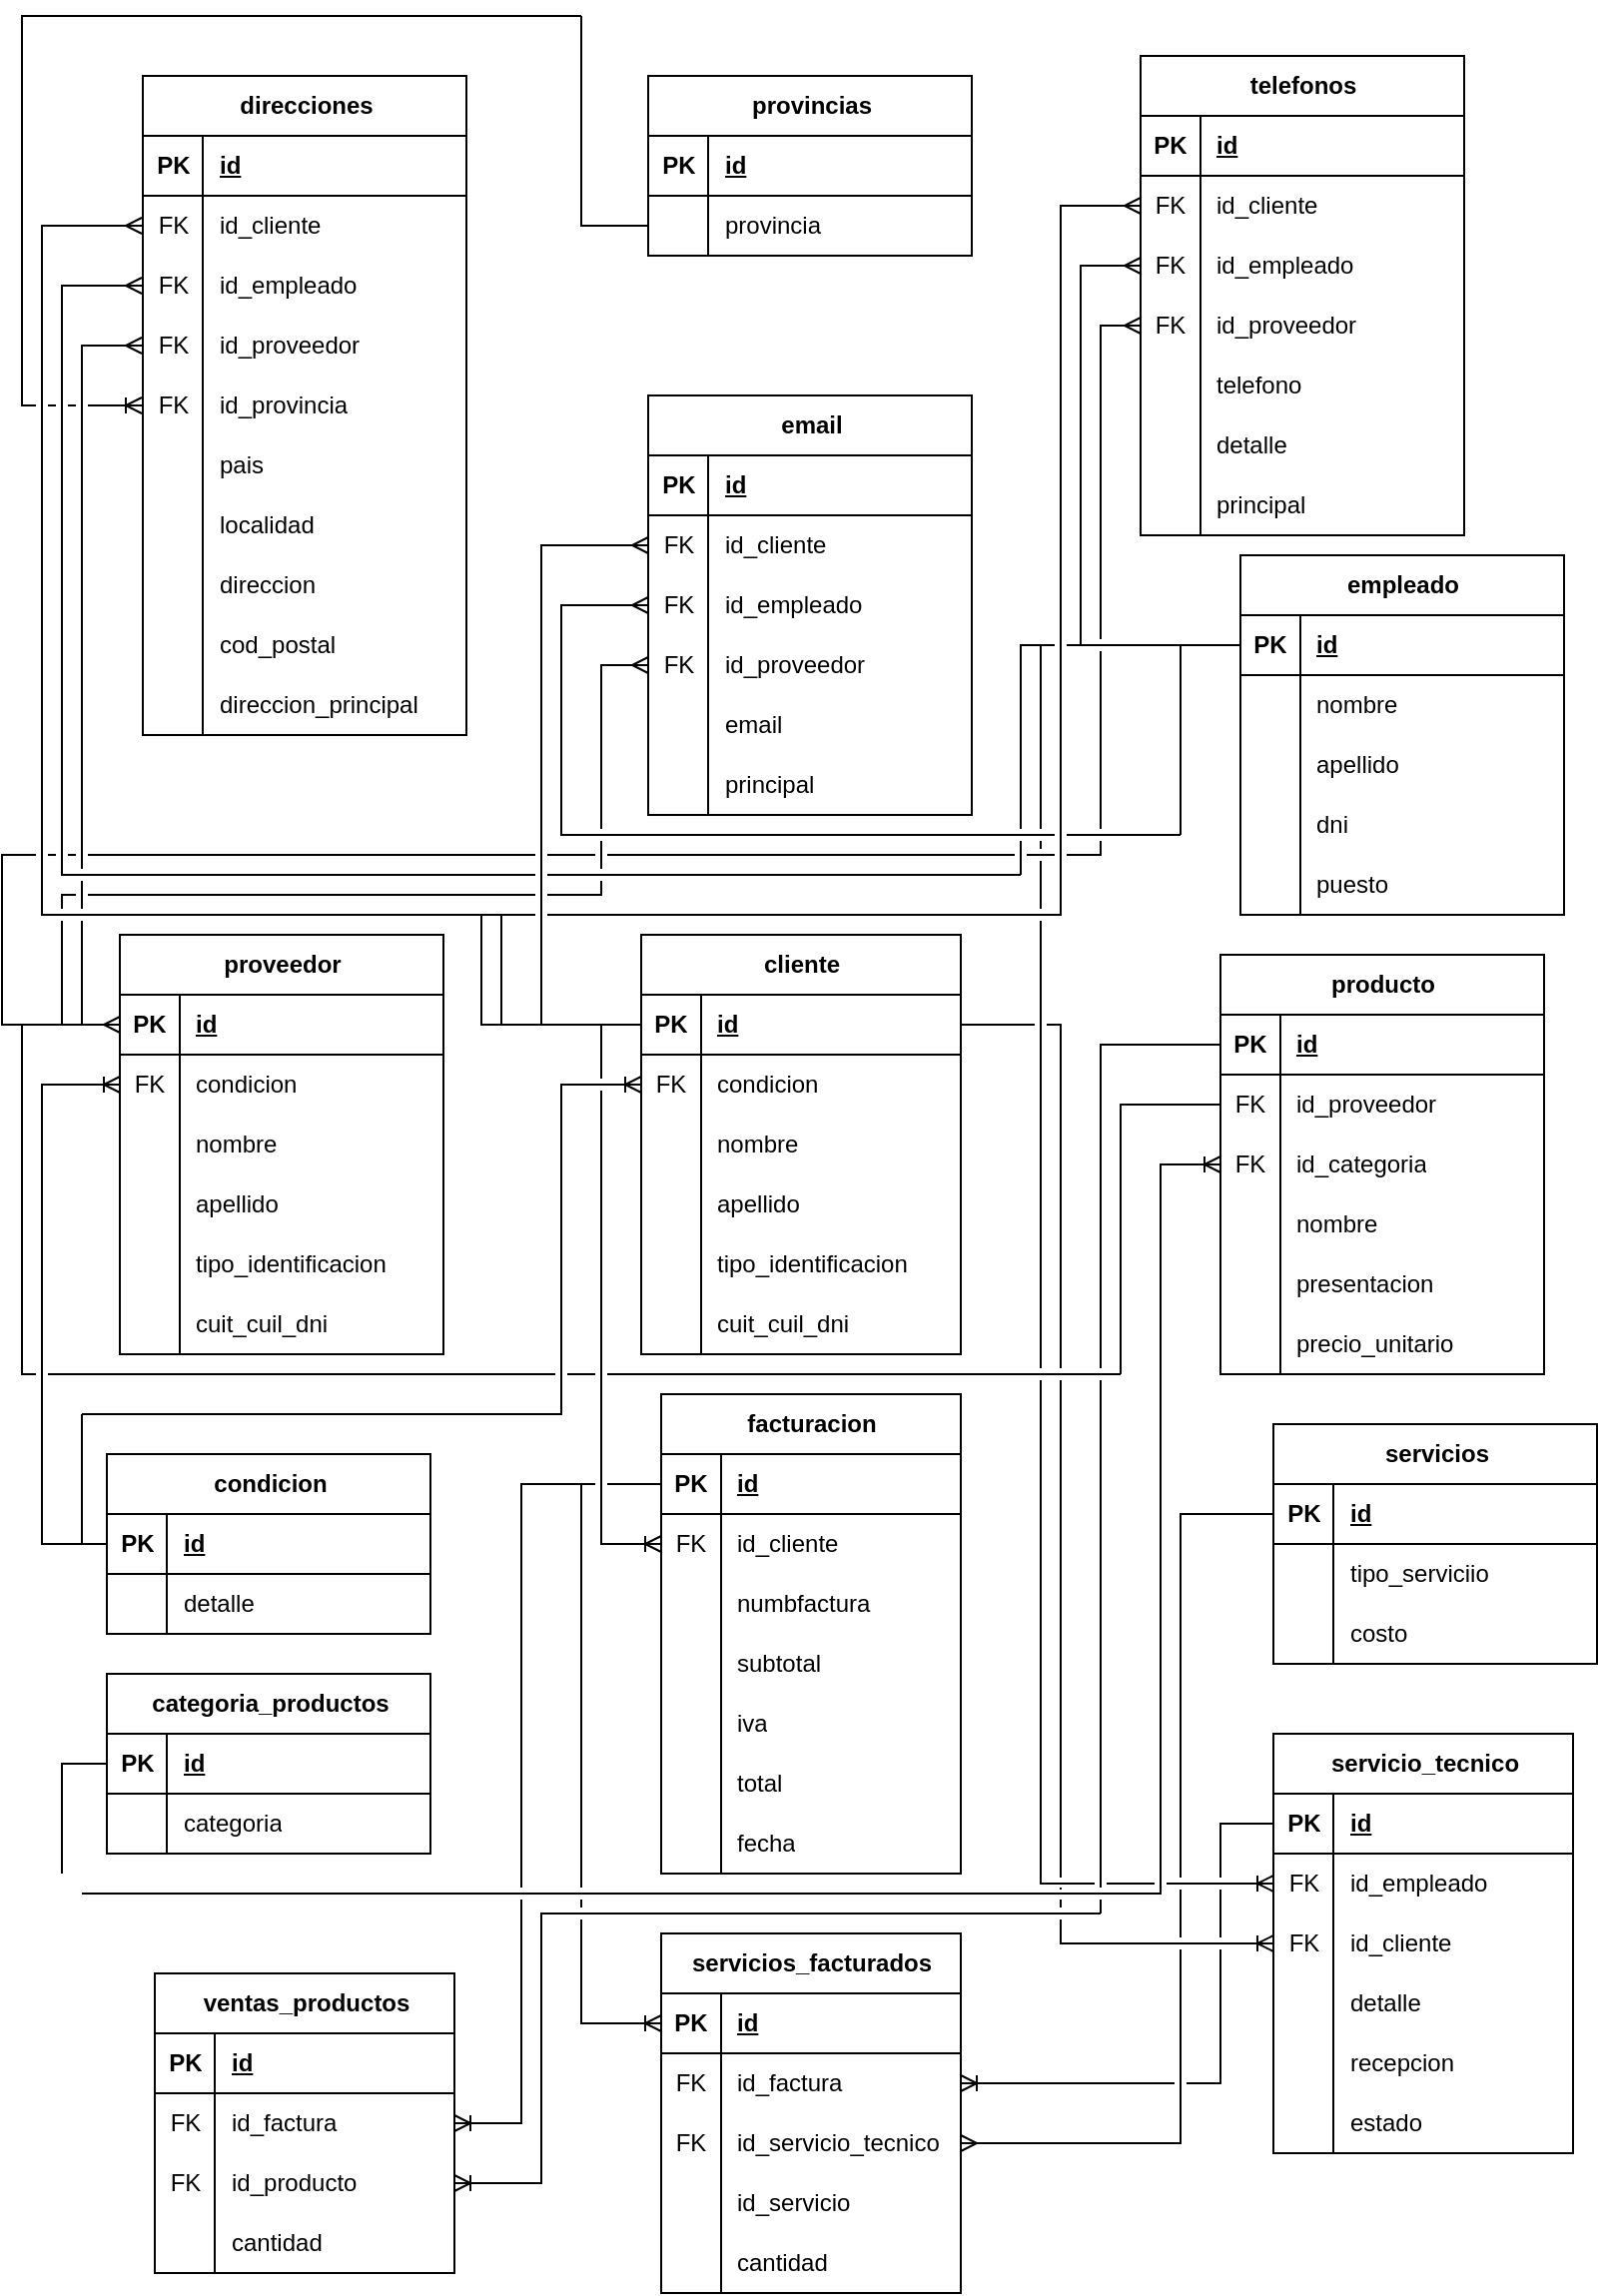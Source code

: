 <mxfile version="21.5.0" type="device">
  <diagram id="C5RBs43oDa-KdzZeNtuy" name="Page-1">
    <mxGraphModel dx="874" dy="452" grid="1" gridSize="10" guides="1" tooltips="1" connect="1" arrows="1" fold="1" page="1" pageScale="1" pageWidth="827" pageHeight="1169" math="0" shadow="0">
      <root>
        <mxCell id="WIyWlLk6GJQsqaUBKTNV-0" />
        <mxCell id="WIyWlLk6GJQsqaUBKTNV-1" parent="WIyWlLk6GJQsqaUBKTNV-0" />
        <mxCell id="YqcyuwRdaj4gpT2YkKCz-81" value="" style="edgeStyle=elbowEdgeStyle;fontSize=12;html=1;endArrow=ERmany;rounded=0;exitX=0;exitY=0.5;exitDx=0;exitDy=0;entryX=0;entryY=0.5;entryDx=0;entryDy=0;jumpStyle=gap;jumpSize=50;" parent="WIyWlLk6GJQsqaUBKTNV-1" source="lxcA2IHOp_f6P6UvYQUc-173" edge="1">
          <mxGeometry width="100" height="100" relative="1" as="geometry">
            <mxPoint x="320" y="525" as="sourcePoint" />
            <mxPoint x="323.5" y="285" as="targetPoint" />
            <Array as="points">
              <mxPoint x="270" y="350" />
            </Array>
          </mxGeometry>
        </mxCell>
        <mxCell id="YqcyuwRdaj4gpT2YkKCz-77" value="" style="endArrow=none;html=1;rounded=0;entryX=0;entryY=0.5;entryDx=0;entryDy=0;edgeStyle=elbowEdgeStyle;jumpStyle=gap;" parent="WIyWlLk6GJQsqaUBKTNV-1" target="lxcA2IHOp_f6P6UvYQUc-173" edge="1">
          <mxGeometry relative="1" as="geometry">
            <mxPoint x="210" y="470" as="sourcePoint" />
            <mxPoint x="320" y="525" as="targetPoint" />
            <Array as="points">
              <mxPoint x="250" y="520" />
            </Array>
          </mxGeometry>
        </mxCell>
        <mxCell id="YqcyuwRdaj4gpT2YkKCz-78" value="" style="edgeStyle=elbowEdgeStyle;fontSize=12;html=1;endArrow=ERmany;rounded=0;entryX=0;entryY=0.5;entryDx=0;entryDy=0;" parent="WIyWlLk6GJQsqaUBKTNV-1" edge="1">
          <mxGeometry width="100" height="100" relative="1" as="geometry">
            <mxPoint x="210" y="470" as="sourcePoint" />
            <mxPoint x="70" y="125" as="targetPoint" />
            <Array as="points">
              <mxPoint x="20" y="310" />
            </Array>
          </mxGeometry>
        </mxCell>
        <mxCell id="YqcyuwRdaj4gpT2YkKCz-80" value="" style="edgeStyle=elbowEdgeStyle;fontSize=12;html=1;endArrow=ERmany;rounded=0;entryX=0;entryY=0.5;entryDx=0;entryDy=0;jumpStyle=gap;" parent="WIyWlLk6GJQsqaUBKTNV-1" edge="1">
          <mxGeometry width="100" height="100" relative="1" as="geometry">
            <mxPoint x="490" y="470" as="sourcePoint" />
            <mxPoint x="570" y="115" as="targetPoint" />
            <Array as="points" />
          </mxGeometry>
        </mxCell>
        <mxCell id="YqcyuwRdaj4gpT2YkKCz-82" value="" style="endArrow=none;html=1;rounded=0;elbow=vertical;jumpStyle=gap;" parent="WIyWlLk6GJQsqaUBKTNV-1" edge="1">
          <mxGeometry relative="1" as="geometry">
            <mxPoint x="240" y="470" as="sourcePoint" />
            <mxPoint x="490" y="470" as="targetPoint" />
          </mxGeometry>
        </mxCell>
        <mxCell id="YqcyuwRdaj4gpT2YkKCz-105" value="" style="endArrow=none;html=1;rounded=0;elbow=vertical;entryX=0;entryY=0.5;entryDx=0;entryDy=0;jumpStyle=gap;" parent="WIyWlLk6GJQsqaUBKTNV-1" edge="1">
          <mxGeometry relative="1" as="geometry">
            <mxPoint x="590" y="430" as="sourcePoint" />
            <mxPoint x="620" y="335" as="targetPoint" />
            <Array as="points">
              <mxPoint x="590" y="335" />
            </Array>
          </mxGeometry>
        </mxCell>
        <mxCell id="YqcyuwRdaj4gpT2YkKCz-111" value="" style="edgeStyle=elbowEdgeStyle;fontSize=12;html=1;endArrow=ERmany;rounded=0;entryX=0;entryY=0.5;entryDx=0;entryDy=0;jumpStyle=gap;" parent="WIyWlLk6GJQsqaUBKTNV-1" edge="1">
          <mxGeometry width="100" height="100" relative="1" as="geometry">
            <mxPoint x="590" y="430" as="sourcePoint" />
            <mxPoint x="323.5" y="315" as="targetPoint" />
            <Array as="points">
              <mxPoint x="280" y="320" />
            </Array>
          </mxGeometry>
        </mxCell>
        <mxCell id="YqcyuwRdaj4gpT2YkKCz-112" value="" style="edgeStyle=elbowEdgeStyle;fontSize=12;html=1;endArrow=ERmany;rounded=0;exitX=0;exitY=0.5;exitDx=0;exitDy=0;entryX=0;entryY=0.5;entryDx=0;entryDy=0;jumpStyle=gap;" parent="WIyWlLk6GJQsqaUBKTNV-1" edge="1">
          <mxGeometry width="100" height="100" relative="1" as="geometry">
            <mxPoint x="620" y="335" as="sourcePoint" />
            <mxPoint x="570" y="145" as="targetPoint" />
            <Array as="points">
              <mxPoint x="540" y="360" />
            </Array>
          </mxGeometry>
        </mxCell>
        <mxCell id="YqcyuwRdaj4gpT2YkKCz-113" value="" style="endArrow=none;html=1;rounded=0;elbow=vertical;entryX=0;entryY=0.5;entryDx=0;entryDy=0;jumpStyle=gap;" parent="WIyWlLk6GJQsqaUBKTNV-1" edge="1">
          <mxGeometry relative="1" as="geometry">
            <mxPoint x="510" y="450" as="sourcePoint" />
            <mxPoint x="620" y="335" as="targetPoint" />
            <Array as="points">
              <mxPoint x="510" y="410" />
              <mxPoint x="510" y="335" />
            </Array>
          </mxGeometry>
        </mxCell>
        <mxCell id="YqcyuwRdaj4gpT2YkKCz-115" value="" style="edgeStyle=elbowEdgeStyle;fontSize=12;html=1;endArrow=ERmany;rounded=0;entryX=0;entryY=0.5;entryDx=0;entryDy=0;jumpStyle=gap;" parent="WIyWlLk6GJQsqaUBKTNV-1" edge="1">
          <mxGeometry width="100" height="100" relative="1" as="geometry">
            <mxPoint x="510" y="450" as="sourcePoint" />
            <mxPoint x="70" y="155" as="targetPoint" />
            <Array as="points">
              <mxPoint x="30" y="450" />
              <mxPoint x="30" y="460" />
              <mxPoint x="30" y="360" />
            </Array>
          </mxGeometry>
        </mxCell>
        <mxCell id="YqcyuwRdaj4gpT2YkKCz-143" value="" style="edgeStyle=elbowEdgeStyle;fontSize=12;html=1;endArrow=ERmany;rounded=0;exitX=0;exitY=0.5;exitDx=0;exitDy=0;jumpStyle=gap;" parent="WIyWlLk6GJQsqaUBKTNV-1" source="lxcA2IHOp_f6P6UvYQUc-192" edge="1">
          <mxGeometry width="100" height="100" relative="1" as="geometry">
            <mxPoint x="55" y="525" as="sourcePoint" />
            <mxPoint x="70" y="185" as="targetPoint" />
            <Array as="points">
              <mxPoint x="40" y="370" />
            </Array>
          </mxGeometry>
        </mxCell>
        <mxCell id="YqcyuwRdaj4gpT2YkKCz-144" value="" style="endArrow=none;html=1;rounded=0;elbow=vertical;entryX=0;entryY=0.5;entryDx=0;entryDy=0;jumpStyle=gap;" parent="WIyWlLk6GJQsqaUBKTNV-1" target="lxcA2IHOp_f6P6UvYQUc-192" edge="1">
          <mxGeometry relative="1" as="geometry">
            <mxPoint x="250" y="460" as="sourcePoint" />
            <mxPoint x="55" y="525" as="targetPoint" />
            <Array as="points">
              <mxPoint x="160" y="460" />
              <mxPoint x="30" y="460" />
              <mxPoint x="30" y="510" />
              <mxPoint x="30" y="525" />
            </Array>
          </mxGeometry>
        </mxCell>
        <mxCell id="YqcyuwRdaj4gpT2YkKCz-145" value="" style="edgeStyle=elbowEdgeStyle;fontSize=12;html=1;endArrow=ERmany;rounded=0;entryX=0;entryY=0.5;entryDx=0;entryDy=0;jumpStyle=gap;" parent="WIyWlLk6GJQsqaUBKTNV-1" edge="1">
          <mxGeometry width="100" height="100" relative="1" as="geometry">
            <mxPoint x="250" y="460" as="sourcePoint" />
            <mxPoint x="323.5" y="345" as="targetPoint" />
            <Array as="points">
              <mxPoint x="300" y="350" />
            </Array>
          </mxGeometry>
        </mxCell>
        <mxCell id="YqcyuwRdaj4gpT2YkKCz-146" value="" style="endArrow=none;html=1;rounded=0;elbow=vertical;entryX=0;entryY=0.5;entryDx=0;entryDy=0;jumpStyle=gap;" parent="WIyWlLk6GJQsqaUBKTNV-1" target="lxcA2IHOp_f6P6UvYQUc-192" edge="1">
          <mxGeometry relative="1" as="geometry">
            <mxPoint x="520" y="440" as="sourcePoint" />
            <mxPoint x="55" y="525" as="targetPoint" />
            <Array as="points">
              <mxPoint y="440" />
              <mxPoint y="525" />
            </Array>
          </mxGeometry>
        </mxCell>
        <mxCell id="YqcyuwRdaj4gpT2YkKCz-147" value="" style="edgeStyle=elbowEdgeStyle;fontSize=12;html=1;endArrow=ERmany;rounded=0;entryX=0;entryY=0.5;entryDx=0;entryDy=0;jumpStyle=gap;" parent="WIyWlLk6GJQsqaUBKTNV-1" edge="1">
          <mxGeometry width="100" height="100" relative="1" as="geometry">
            <mxPoint x="520" y="440" as="sourcePoint" />
            <mxPoint x="570" y="175" as="targetPoint" />
            <Array as="points">
              <mxPoint x="550" y="310" />
            </Array>
          </mxGeometry>
        </mxCell>
        <mxCell id="YqcyuwRdaj4gpT2YkKCz-148" value="" style="edgeStyle=elbowEdgeStyle;fontSize=12;html=1;endArrow=ERoneToMany;rounded=0;entryX=0;entryY=0.5;entryDx=0;entryDy=0;jumpStyle=gap;" parent="WIyWlLk6GJQsqaUBKTNV-1" edge="1">
          <mxGeometry width="100" height="100" relative="1" as="geometry">
            <mxPoint x="290" y="20" as="sourcePoint" />
            <mxPoint x="70" y="215" as="targetPoint" />
            <Array as="points">
              <mxPoint x="10" y="180" />
            </Array>
          </mxGeometry>
        </mxCell>
        <mxCell id="YqcyuwRdaj4gpT2YkKCz-208" value="" style="endArrow=none;html=1;rounded=0;elbow=vertical;entryX=0;entryY=0.5;entryDx=0;entryDy=0;" parent="WIyWlLk6GJQsqaUBKTNV-1" edge="1">
          <mxGeometry relative="1" as="geometry">
            <mxPoint x="40" y="720" as="sourcePoint" />
            <mxPoint x="52.5" y="785" as="targetPoint" />
            <Array as="points">
              <mxPoint x="40" y="785" />
            </Array>
          </mxGeometry>
        </mxCell>
        <mxCell id="YqcyuwRdaj4gpT2YkKCz-209" value="" style="edgeStyle=elbowEdgeStyle;fontSize=12;html=1;endArrow=ERoneToMany;rounded=0;exitX=0;exitY=0.5;exitDx=0;exitDy=0;entryX=0;entryY=0.5;entryDx=0;entryDy=0;jumpStyle=gap;" parent="WIyWlLk6GJQsqaUBKTNV-1" target="lxcA2IHOp_f6P6UvYQUc-195" edge="1">
          <mxGeometry width="100" height="100" relative="1" as="geometry">
            <mxPoint x="52.5" y="785" as="sourcePoint" />
            <mxPoint x="55" y="555" as="targetPoint" />
            <Array as="points">
              <mxPoint x="20" y="720" />
            </Array>
          </mxGeometry>
        </mxCell>
        <mxCell id="YqcyuwRdaj4gpT2YkKCz-210" value="" style="edgeStyle=elbowEdgeStyle;fontSize=12;html=1;endArrow=ERoneToMany;rounded=0;entryX=0;entryY=0.5;entryDx=0;entryDy=0;" parent="WIyWlLk6GJQsqaUBKTNV-1" target="lxcA2IHOp_f6P6UvYQUc-176" edge="1">
          <mxGeometry width="100" height="100" relative="1" as="geometry">
            <mxPoint x="40" y="720" as="sourcePoint" />
            <mxPoint x="320" y="555" as="targetPoint" />
            <Array as="points">
              <mxPoint x="280" y="700" />
            </Array>
          </mxGeometry>
        </mxCell>
        <mxCell id="YqcyuwRdaj4gpT2YkKCz-270" value="" style="edgeStyle=elbowEdgeStyle;fontSize=12;html=1;endArrow=ERoneToMany;rounded=0;entryX=0;entryY=0.5;entryDx=0;entryDy=0;" parent="WIyWlLk6GJQsqaUBKTNV-1" target="lxcA2IHOp_f6P6UvYQUc-217" edge="1">
          <mxGeometry width="100" height="100" relative="1" as="geometry">
            <mxPoint x="40" y="960" as="sourcePoint" />
            <mxPoint x="603.5" y="605" as="targetPoint" />
            <Array as="points">
              <mxPoint x="580" y="910" />
              <mxPoint x="560" y="1020" />
              <mxPoint x="560" y="910" />
            </Array>
          </mxGeometry>
        </mxCell>
        <mxCell id="YqcyuwRdaj4gpT2YkKCz-272" value="" style="endArrow=none;html=1;rounded=0;entryX=0;entryY=0.5;entryDx=0;entryDy=0;" parent="WIyWlLk6GJQsqaUBKTNV-1" edge="1">
          <mxGeometry relative="1" as="geometry">
            <mxPoint x="30" y="950" as="sourcePoint" />
            <mxPoint x="52.5" y="895" as="targetPoint" />
            <Array as="points">
              <mxPoint x="30" y="895" />
            </Array>
          </mxGeometry>
        </mxCell>
        <mxCell id="YqcyuwRdaj4gpT2YkKCz-276" value="" style="edgeStyle=elbowEdgeStyle;fontSize=12;html=1;endArrow=ERoneToMany;rounded=0;exitX=0;exitY=0.5;exitDx=0;exitDy=0;entryX=0;entryY=0.5;entryDx=0;entryDy=0;jumpStyle=gap;" parent="WIyWlLk6GJQsqaUBKTNV-1" source="lxcA2IHOp_f6P6UvYQUc-173" target="lxcA2IHOp_f6P6UvYQUc-370" edge="1">
          <mxGeometry width="100" height="100" relative="1" as="geometry">
            <mxPoint x="320" y="525" as="sourcePoint" />
            <mxPoint x="330" y="805" as="targetPoint" />
            <Array as="points">
              <mxPoint x="300" y="600" />
              <mxPoint x="300" y="690" />
            </Array>
          </mxGeometry>
        </mxCell>
        <mxCell id="YqcyuwRdaj4gpT2YkKCz-277" value="" style="endArrow=none;html=1;rounded=0;exitX=0;exitY=0.5;exitDx=0;exitDy=0;jumpStyle=gap;" parent="WIyWlLk6GJQsqaUBKTNV-1" source="lxcA2IHOp_f6P6UvYQUc-173" edge="1">
          <mxGeometry relative="1" as="geometry">
            <mxPoint x="320" y="525" as="sourcePoint" />
            <mxPoint x="240" y="470" as="targetPoint" />
            <Array as="points">
              <mxPoint x="240" y="525" />
            </Array>
          </mxGeometry>
        </mxCell>
        <mxCell id="YqcyuwRdaj4gpT2YkKCz-313" value="" style="endArrow=none;html=1;rounded=0;entryX=0;entryY=0.5;entryDx=0;entryDy=0;edgeStyle=elbowEdgeStyle;" parent="WIyWlLk6GJQsqaUBKTNV-1" target="lxcA2IHOp_f6P6UvYQUc-214" edge="1">
          <mxGeometry relative="1" as="geometry">
            <mxPoint x="560" y="700" as="sourcePoint" />
            <mxPoint x="603.5" y="575" as="targetPoint" />
            <Array as="points">
              <mxPoint x="560" y="710" />
            </Array>
          </mxGeometry>
        </mxCell>
        <mxCell id="YqcyuwRdaj4gpT2YkKCz-314" value="" style="edgeStyle=elbowEdgeStyle;fontSize=12;html=1;endArrow=ERmany;rounded=0;entryX=0;entryY=0.5;entryDx=0;entryDy=0;jumpStyle=gap;" parent="WIyWlLk6GJQsqaUBKTNV-1" target="lxcA2IHOp_f6P6UvYQUc-192" edge="1">
          <mxGeometry width="100" height="100" relative="1" as="geometry">
            <mxPoint x="560" y="700" as="sourcePoint" />
            <mxPoint x="55" y="525" as="targetPoint" />
            <Array as="points">
              <mxPoint x="10" y="630" />
            </Array>
          </mxGeometry>
        </mxCell>
        <mxCell id="YqcyuwRdaj4gpT2YkKCz-351" value="" style="edgeStyle=elbowEdgeStyle;fontSize=12;html=1;endArrow=ERoneToMany;rounded=0;jumpStyle=gap;entryX=1;entryY=0.5;entryDx=0;entryDy=0;" parent="WIyWlLk6GJQsqaUBKTNV-1" target="lxcA2IHOp_f6P6UvYQUc-440" edge="1">
          <mxGeometry width="100" height="100" relative="1" as="geometry">
            <mxPoint x="550" y="970" as="sourcePoint" />
            <mxPoint x="230" y="1100" as="targetPoint" />
            <Array as="points">
              <mxPoint x="270" y="990" />
              <mxPoint x="270" y="1020" />
              <mxPoint x="280" y="1010" />
            </Array>
          </mxGeometry>
        </mxCell>
        <mxCell id="YqcyuwRdaj4gpT2YkKCz-360" value="" style="endArrow=none;html=1;rounded=0;edgeStyle=elbowEdgeStyle;exitX=0;exitY=0.5;exitDx=0;exitDy=0;jumpStyle=gap;" parent="WIyWlLk6GJQsqaUBKTNV-1" source="lxcA2IHOp_f6P6UvYQUc-211" edge="1">
          <mxGeometry relative="1" as="geometry">
            <mxPoint x="603.5" y="545" as="sourcePoint" />
            <mxPoint x="550" y="970" as="targetPoint" />
            <Array as="points">
              <mxPoint x="550" y="890" />
            </Array>
          </mxGeometry>
        </mxCell>
        <mxCell id="YqcyuwRdaj4gpT2YkKCz-367" value="" style="endArrow=none;html=1;rounded=0;entryX=0;entryY=0.5;entryDx=0;entryDy=0;jumpStyle=gap;" parent="WIyWlLk6GJQsqaUBKTNV-1" edge="1">
          <mxGeometry relative="1" as="geometry">
            <mxPoint x="290" y="20" as="sourcePoint" />
            <mxPoint x="323.5" y="125" as="targetPoint" />
            <Array as="points">
              <mxPoint x="290" y="125" />
            </Array>
          </mxGeometry>
        </mxCell>
        <mxCell id="lxcA2IHOp_f6P6UvYQUc-84" value="" style="edgeStyle=elbowEdgeStyle;fontSize=12;html=1;endArrow=ERoneToMany;rounded=0;exitX=0;exitY=0.5;exitDx=0;exitDy=0;jumpStyle=gap;entryX=0;entryY=0.5;entryDx=0;entryDy=0;" parent="WIyWlLk6GJQsqaUBKTNV-1" edge="1">
          <mxGeometry width="100" height="100" relative="1" as="geometry">
            <mxPoint x="620" y="335" as="sourcePoint" />
            <mxPoint x="636.5" y="955" as="targetPoint" />
            <Array as="points">
              <mxPoint x="520" y="660" />
              <mxPoint x="520" y="680" />
            </Array>
          </mxGeometry>
        </mxCell>
        <mxCell id="lxcA2IHOp_f6P6UvYQUc-127" value="" style="edgeStyle=elbowEdgeStyle;fontSize=12;html=1;endArrow=ERoneToMany;rounded=0;exitX=1;exitY=0.5;exitDx=0;exitDy=0;jumpStyle=gap;entryX=0;entryY=0.5;entryDx=0;entryDy=0;" parent="WIyWlLk6GJQsqaUBKTNV-1" source="lxcA2IHOp_f6P6UvYQUc-173" edge="1">
          <mxGeometry width="100" height="100" relative="1" as="geometry">
            <mxPoint x="500" y="525" as="sourcePoint" />
            <mxPoint x="636.5" y="985" as="targetPoint" />
            <Array as="points">
              <mxPoint x="530" y="670" />
              <mxPoint x="530" y="690" />
            </Array>
          </mxGeometry>
        </mxCell>
        <mxCell id="lxcA2IHOp_f6P6UvYQUc-128" value="" style="edgeStyle=elbowEdgeStyle;fontSize=12;html=1;endArrow=ERmany;rounded=0;exitX=0;exitY=0.5;exitDx=0;exitDy=0;entryX=1;entryY=0.5;entryDx=0;entryDy=0;jumpStyle=gap;" parent="WIyWlLk6GJQsqaUBKTNV-1" source="lxcA2IHOp_f6P6UvYQUc-389" target="lxcA2IHOp_f6P6UvYQUc-424" edge="1">
          <mxGeometry width="100" height="100" relative="1" as="geometry">
            <mxPoint x="633" y="805" as="sourcePoint" />
            <mxPoint x="520" y="1115" as="targetPoint" />
            <Array as="points">
              <mxPoint x="590" y="970" />
            </Array>
          </mxGeometry>
        </mxCell>
        <mxCell id="lxcA2IHOp_f6P6UvYQUc-129" value="" style="edgeStyle=elbowEdgeStyle;fontSize=12;html=1;endArrow=ERoneToMany;rounded=0;jumpStyle=gap;exitX=0;exitY=0.5;exitDx=0;exitDy=0;entryX=1;entryY=0.5;entryDx=0;entryDy=0;" parent="WIyWlLk6GJQsqaUBKTNV-1" target="lxcA2IHOp_f6P6UvYQUc-421" edge="1">
          <mxGeometry width="100" height="100" relative="1" as="geometry">
            <mxPoint x="636.5" y="925" as="sourcePoint" />
            <mxPoint x="520" y="1085" as="targetPoint" />
            <Array as="points">
              <mxPoint x="610" y="1010" />
            </Array>
          </mxGeometry>
        </mxCell>
        <mxCell id="lxcA2IHOp_f6P6UvYQUc-130" value="" style="edgeStyle=elbowEdgeStyle;fontSize=12;html=1;endArrow=ERoneToMany;rounded=0;exitX=0;exitY=0.5;exitDx=0;exitDy=0;entryX=0;entryY=0.5;entryDx=0;entryDy=0;jumpStyle=gap;" parent="WIyWlLk6GJQsqaUBKTNV-1" source="lxcA2IHOp_f6P6UvYQUc-367" edge="1" target="lxcA2IHOp_f6P6UvYQUc-418">
          <mxGeometry width="100" height="100" relative="1" as="geometry">
            <mxPoint x="330" y="775" as="sourcePoint" />
            <mxPoint x="330" y="1055" as="targetPoint" />
            <Array as="points">
              <mxPoint x="290" y="910" />
            </Array>
          </mxGeometry>
        </mxCell>
        <mxCell id="lxcA2IHOp_f6P6UvYQUc-131" value="" style="edgeStyle=elbowEdgeStyle;fontSize=12;html=1;endArrow=ERoneToMany;rounded=0;exitX=0;exitY=0.5;exitDx=0;exitDy=0;entryX=1;entryY=0.5;entryDx=0;entryDy=0;jumpStyle=gap;" parent="WIyWlLk6GJQsqaUBKTNV-1" source="lxcA2IHOp_f6P6UvYQUc-367" target="lxcA2IHOp_f6P6UvYQUc-437" edge="1">
          <mxGeometry width="100" height="100" relative="1" as="geometry">
            <mxPoint x="330" y="775" as="sourcePoint" />
            <mxPoint x="230" y="1070.99" as="targetPoint" />
            <Array as="points">
              <mxPoint x="260" y="930" />
            </Array>
          </mxGeometry>
        </mxCell>
        <mxCell id="lxcA2IHOp_f6P6UvYQUc-172" value="cliente" style="shape=table;startSize=30;container=1;collapsible=1;childLayout=tableLayout;fixedRows=1;rowLines=0;fontStyle=1;align=center;resizeLast=1;html=1;spacing=2;" parent="WIyWlLk6GJQsqaUBKTNV-1" vertex="1">
          <mxGeometry x="320" y="480" width="160" height="210" as="geometry" />
        </mxCell>
        <mxCell id="lxcA2IHOp_f6P6UvYQUc-173" value="" style="shape=tableRow;horizontal=0;startSize=0;swimlaneHead=0;swimlaneBody=0;fillColor=none;collapsible=0;dropTarget=0;points=[[0,0.5],[1,0.5]];portConstraint=eastwest;top=0;left=0;right=0;bottom=1;" parent="lxcA2IHOp_f6P6UvYQUc-172" vertex="1">
          <mxGeometry y="30" width="160" height="30" as="geometry" />
        </mxCell>
        <mxCell id="lxcA2IHOp_f6P6UvYQUc-174" value="PK" style="shape=partialRectangle;connectable=0;fillColor=none;top=0;left=0;bottom=0;right=0;fontStyle=1;overflow=hidden;whiteSpace=wrap;html=1;" parent="lxcA2IHOp_f6P6UvYQUc-173" vertex="1">
          <mxGeometry width="30" height="30" as="geometry">
            <mxRectangle width="30" height="30" as="alternateBounds" />
          </mxGeometry>
        </mxCell>
        <mxCell id="lxcA2IHOp_f6P6UvYQUc-175" value="id&lt;span style=&quot;white-space: pre;&quot;&gt;&#x9;&lt;/span&gt;&lt;span style=&quot;white-space: pre;&quot;&gt;&#x9;&lt;/span&gt;" style="shape=partialRectangle;connectable=0;fillColor=none;top=0;left=0;bottom=0;right=0;align=left;spacingLeft=6;fontStyle=5;overflow=hidden;whiteSpace=wrap;html=1;" parent="lxcA2IHOp_f6P6UvYQUc-173" vertex="1">
          <mxGeometry x="30" width="130" height="30" as="geometry">
            <mxRectangle width="130" height="30" as="alternateBounds" />
          </mxGeometry>
        </mxCell>
        <mxCell id="lxcA2IHOp_f6P6UvYQUc-176" value="" style="shape=tableRow;horizontal=0;startSize=0;swimlaneHead=0;swimlaneBody=0;fillColor=none;collapsible=0;dropTarget=0;points=[[0,0.5],[1,0.5]];portConstraint=eastwest;top=0;left=0;right=0;bottom=0;" parent="lxcA2IHOp_f6P6UvYQUc-172" vertex="1">
          <mxGeometry y="60" width="160" height="30" as="geometry" />
        </mxCell>
        <mxCell id="lxcA2IHOp_f6P6UvYQUc-177" value="FK" style="shape=partialRectangle;connectable=0;fillColor=none;top=0;left=0;bottom=0;right=0;editable=1;overflow=hidden;whiteSpace=wrap;html=1;" parent="lxcA2IHOp_f6P6UvYQUc-176" vertex="1">
          <mxGeometry width="30" height="30" as="geometry">
            <mxRectangle width="30" height="30" as="alternateBounds" />
          </mxGeometry>
        </mxCell>
        <mxCell id="lxcA2IHOp_f6P6UvYQUc-178" value="condicion" style="shape=partialRectangle;connectable=0;fillColor=none;top=0;left=0;bottom=0;right=0;align=left;spacingLeft=6;overflow=hidden;whiteSpace=wrap;html=1;" parent="lxcA2IHOp_f6P6UvYQUc-176" vertex="1">
          <mxGeometry x="30" width="130" height="30" as="geometry">
            <mxRectangle width="130" height="30" as="alternateBounds" />
          </mxGeometry>
        </mxCell>
        <mxCell id="lxcA2IHOp_f6P6UvYQUc-179" value="" style="shape=tableRow;horizontal=0;startSize=0;swimlaneHead=0;swimlaneBody=0;fillColor=none;collapsible=0;dropTarget=0;points=[[0,0.5],[1,0.5]];portConstraint=eastwest;top=0;left=0;right=0;bottom=0;" parent="lxcA2IHOp_f6P6UvYQUc-172" vertex="1">
          <mxGeometry y="90" width="160" height="30" as="geometry" />
        </mxCell>
        <mxCell id="lxcA2IHOp_f6P6UvYQUc-180" value="" style="shape=partialRectangle;connectable=0;fillColor=none;top=0;left=0;bottom=0;right=0;editable=1;overflow=hidden;whiteSpace=wrap;html=1;" parent="lxcA2IHOp_f6P6UvYQUc-179" vertex="1">
          <mxGeometry width="30" height="30" as="geometry">
            <mxRectangle width="30" height="30" as="alternateBounds" />
          </mxGeometry>
        </mxCell>
        <mxCell id="lxcA2IHOp_f6P6UvYQUc-181" value="nombre" style="shape=partialRectangle;connectable=0;fillColor=none;top=0;left=0;bottom=0;right=0;align=left;spacingLeft=6;overflow=hidden;whiteSpace=wrap;html=1;" parent="lxcA2IHOp_f6P6UvYQUc-179" vertex="1">
          <mxGeometry x="30" width="130" height="30" as="geometry">
            <mxRectangle width="130" height="30" as="alternateBounds" />
          </mxGeometry>
        </mxCell>
        <mxCell id="lxcA2IHOp_f6P6UvYQUc-182" style="shape=tableRow;horizontal=0;startSize=0;swimlaneHead=0;swimlaneBody=0;fillColor=none;collapsible=0;dropTarget=0;points=[[0,0.5],[1,0.5]];portConstraint=eastwest;top=0;left=0;right=0;bottom=0;" parent="lxcA2IHOp_f6P6UvYQUc-172" vertex="1">
          <mxGeometry y="120" width="160" height="30" as="geometry" />
        </mxCell>
        <mxCell id="lxcA2IHOp_f6P6UvYQUc-183" style="shape=partialRectangle;connectable=0;fillColor=none;top=0;left=0;bottom=0;right=0;editable=1;overflow=hidden;whiteSpace=wrap;html=1;" parent="lxcA2IHOp_f6P6UvYQUc-182" vertex="1">
          <mxGeometry width="30" height="30" as="geometry">
            <mxRectangle width="30" height="30" as="alternateBounds" />
          </mxGeometry>
        </mxCell>
        <mxCell id="lxcA2IHOp_f6P6UvYQUc-184" value="apellido" style="shape=partialRectangle;connectable=0;fillColor=none;top=0;left=0;bottom=0;right=0;align=left;spacingLeft=6;overflow=hidden;whiteSpace=wrap;html=1;" parent="lxcA2IHOp_f6P6UvYQUc-182" vertex="1">
          <mxGeometry x="30" width="130" height="30" as="geometry">
            <mxRectangle width="130" height="30" as="alternateBounds" />
          </mxGeometry>
        </mxCell>
        <mxCell id="lxcA2IHOp_f6P6UvYQUc-185" style="shape=tableRow;horizontal=0;startSize=0;swimlaneHead=0;swimlaneBody=0;fillColor=none;collapsible=0;dropTarget=0;points=[[0,0.5],[1,0.5]];portConstraint=eastwest;top=0;left=0;right=0;bottom=0;" parent="lxcA2IHOp_f6P6UvYQUc-172" vertex="1">
          <mxGeometry y="150" width="160" height="30" as="geometry" />
        </mxCell>
        <mxCell id="lxcA2IHOp_f6P6UvYQUc-186" style="shape=partialRectangle;connectable=0;fillColor=none;top=0;left=0;bottom=0;right=0;editable=1;overflow=hidden;whiteSpace=wrap;html=1;" parent="lxcA2IHOp_f6P6UvYQUc-185" vertex="1">
          <mxGeometry width="30" height="30" as="geometry">
            <mxRectangle width="30" height="30" as="alternateBounds" />
          </mxGeometry>
        </mxCell>
        <mxCell id="lxcA2IHOp_f6P6UvYQUc-187" value="tipo_identificacion" style="shape=partialRectangle;connectable=0;fillColor=none;top=0;left=0;bottom=0;right=0;align=left;spacingLeft=6;overflow=hidden;whiteSpace=wrap;html=1;" parent="lxcA2IHOp_f6P6UvYQUc-185" vertex="1">
          <mxGeometry x="30" width="130" height="30" as="geometry">
            <mxRectangle width="130" height="30" as="alternateBounds" />
          </mxGeometry>
        </mxCell>
        <mxCell id="lxcA2IHOp_f6P6UvYQUc-188" style="shape=tableRow;horizontal=0;startSize=0;swimlaneHead=0;swimlaneBody=0;fillColor=none;collapsible=0;dropTarget=0;points=[[0,0.5],[1,0.5]];portConstraint=eastwest;top=0;left=0;right=0;bottom=0;" parent="lxcA2IHOp_f6P6UvYQUc-172" vertex="1">
          <mxGeometry y="180" width="160" height="30" as="geometry" />
        </mxCell>
        <mxCell id="lxcA2IHOp_f6P6UvYQUc-189" style="shape=partialRectangle;connectable=0;fillColor=none;top=0;left=0;bottom=0;right=0;editable=1;overflow=hidden;whiteSpace=wrap;html=1;" parent="lxcA2IHOp_f6P6UvYQUc-188" vertex="1">
          <mxGeometry width="30" height="30" as="geometry">
            <mxRectangle width="30" height="30" as="alternateBounds" />
          </mxGeometry>
        </mxCell>
        <mxCell id="lxcA2IHOp_f6P6UvYQUc-190" value="cuit_cuil_dni" style="shape=partialRectangle;connectable=0;fillColor=none;top=0;left=0;bottom=0;right=0;align=left;spacingLeft=6;overflow=hidden;whiteSpace=wrap;html=1;" parent="lxcA2IHOp_f6P6UvYQUc-188" vertex="1">
          <mxGeometry x="30" width="130" height="30" as="geometry">
            <mxRectangle width="130" height="30" as="alternateBounds" />
          </mxGeometry>
        </mxCell>
        <mxCell id="lxcA2IHOp_f6P6UvYQUc-191" value="proveedor" style="shape=table;startSize=30;container=1;collapsible=1;childLayout=tableLayout;fixedRows=1;rowLines=0;fontStyle=1;align=center;resizeLast=1;html=1;spacing=2;" parent="WIyWlLk6GJQsqaUBKTNV-1" vertex="1">
          <mxGeometry x="59" y="480" width="162" height="210" as="geometry" />
        </mxCell>
        <mxCell id="lxcA2IHOp_f6P6UvYQUc-192" value="" style="shape=tableRow;horizontal=0;startSize=0;swimlaneHead=0;swimlaneBody=0;fillColor=none;collapsible=0;dropTarget=0;points=[[0,0.5],[1,0.5]];portConstraint=eastwest;top=0;left=0;right=0;bottom=1;" parent="lxcA2IHOp_f6P6UvYQUc-191" vertex="1">
          <mxGeometry y="30" width="162" height="30" as="geometry" />
        </mxCell>
        <mxCell id="lxcA2IHOp_f6P6UvYQUc-193" value="PK" style="shape=partialRectangle;connectable=0;fillColor=none;top=0;left=0;bottom=0;right=0;fontStyle=1;overflow=hidden;whiteSpace=wrap;html=1;" parent="lxcA2IHOp_f6P6UvYQUc-192" vertex="1">
          <mxGeometry width="30" height="30" as="geometry">
            <mxRectangle width="30" height="30" as="alternateBounds" />
          </mxGeometry>
        </mxCell>
        <mxCell id="lxcA2IHOp_f6P6UvYQUc-194" value="id&lt;span style=&quot;white-space: pre;&quot;&gt;&#x9;&lt;/span&gt;&lt;span style=&quot;white-space: pre;&quot;&gt;&#x9;&lt;/span&gt;" style="shape=partialRectangle;connectable=0;fillColor=none;top=0;left=0;bottom=0;right=0;align=left;spacingLeft=6;fontStyle=5;overflow=hidden;whiteSpace=wrap;html=1;" parent="lxcA2IHOp_f6P6UvYQUc-192" vertex="1">
          <mxGeometry x="30" width="132" height="30" as="geometry">
            <mxRectangle width="132" height="30" as="alternateBounds" />
          </mxGeometry>
        </mxCell>
        <mxCell id="lxcA2IHOp_f6P6UvYQUc-195" value="" style="shape=tableRow;horizontal=0;startSize=0;swimlaneHead=0;swimlaneBody=0;fillColor=none;collapsible=0;dropTarget=0;points=[[0,0.5],[1,0.5]];portConstraint=eastwest;top=0;left=0;right=0;bottom=0;" parent="lxcA2IHOp_f6P6UvYQUc-191" vertex="1">
          <mxGeometry y="60" width="162" height="30" as="geometry" />
        </mxCell>
        <mxCell id="lxcA2IHOp_f6P6UvYQUc-196" value="FK" style="shape=partialRectangle;connectable=0;fillColor=none;top=0;left=0;bottom=0;right=0;editable=1;overflow=hidden;whiteSpace=wrap;html=1;" parent="lxcA2IHOp_f6P6UvYQUc-195" vertex="1">
          <mxGeometry width="30" height="30" as="geometry">
            <mxRectangle width="30" height="30" as="alternateBounds" />
          </mxGeometry>
        </mxCell>
        <mxCell id="lxcA2IHOp_f6P6UvYQUc-197" value="condicion" style="shape=partialRectangle;connectable=0;fillColor=none;top=0;left=0;bottom=0;right=0;align=left;spacingLeft=6;overflow=hidden;whiteSpace=wrap;html=1;" parent="lxcA2IHOp_f6P6UvYQUc-195" vertex="1">
          <mxGeometry x="30" width="132" height="30" as="geometry">
            <mxRectangle width="132" height="30" as="alternateBounds" />
          </mxGeometry>
        </mxCell>
        <mxCell id="lxcA2IHOp_f6P6UvYQUc-198" value="" style="shape=tableRow;horizontal=0;startSize=0;swimlaneHead=0;swimlaneBody=0;fillColor=none;collapsible=0;dropTarget=0;points=[[0,0.5],[1,0.5]];portConstraint=eastwest;top=0;left=0;right=0;bottom=0;" parent="lxcA2IHOp_f6P6UvYQUc-191" vertex="1">
          <mxGeometry y="90" width="162" height="30" as="geometry" />
        </mxCell>
        <mxCell id="lxcA2IHOp_f6P6UvYQUc-199" value="" style="shape=partialRectangle;connectable=0;fillColor=none;top=0;left=0;bottom=0;right=0;editable=1;overflow=hidden;whiteSpace=wrap;html=1;" parent="lxcA2IHOp_f6P6UvYQUc-198" vertex="1">
          <mxGeometry width="30" height="30" as="geometry">
            <mxRectangle width="30" height="30" as="alternateBounds" />
          </mxGeometry>
        </mxCell>
        <mxCell id="lxcA2IHOp_f6P6UvYQUc-200" value="nombre" style="shape=partialRectangle;connectable=0;fillColor=none;top=0;left=0;bottom=0;right=0;align=left;spacingLeft=6;overflow=hidden;whiteSpace=wrap;html=1;" parent="lxcA2IHOp_f6P6UvYQUc-198" vertex="1">
          <mxGeometry x="30" width="132" height="30" as="geometry">
            <mxRectangle width="132" height="30" as="alternateBounds" />
          </mxGeometry>
        </mxCell>
        <mxCell id="lxcA2IHOp_f6P6UvYQUc-201" style="shape=tableRow;horizontal=0;startSize=0;swimlaneHead=0;swimlaneBody=0;fillColor=none;collapsible=0;dropTarget=0;points=[[0,0.5],[1,0.5]];portConstraint=eastwest;top=0;left=0;right=0;bottom=0;" parent="lxcA2IHOp_f6P6UvYQUc-191" vertex="1">
          <mxGeometry y="120" width="162" height="30" as="geometry" />
        </mxCell>
        <mxCell id="lxcA2IHOp_f6P6UvYQUc-202" style="shape=partialRectangle;connectable=0;fillColor=none;top=0;left=0;bottom=0;right=0;editable=1;overflow=hidden;whiteSpace=wrap;html=1;" parent="lxcA2IHOp_f6P6UvYQUc-201" vertex="1">
          <mxGeometry width="30" height="30" as="geometry">
            <mxRectangle width="30" height="30" as="alternateBounds" />
          </mxGeometry>
        </mxCell>
        <mxCell id="lxcA2IHOp_f6P6UvYQUc-203" value="apellido" style="shape=partialRectangle;connectable=0;fillColor=none;top=0;left=0;bottom=0;right=0;align=left;spacingLeft=6;overflow=hidden;whiteSpace=wrap;html=1;" parent="lxcA2IHOp_f6P6UvYQUc-201" vertex="1">
          <mxGeometry x="30" width="132" height="30" as="geometry">
            <mxRectangle width="132" height="30" as="alternateBounds" />
          </mxGeometry>
        </mxCell>
        <mxCell id="lxcA2IHOp_f6P6UvYQUc-204" style="shape=tableRow;horizontal=0;startSize=0;swimlaneHead=0;swimlaneBody=0;fillColor=none;collapsible=0;dropTarget=0;points=[[0,0.5],[1,0.5]];portConstraint=eastwest;top=0;left=0;right=0;bottom=0;" parent="lxcA2IHOp_f6P6UvYQUc-191" vertex="1">
          <mxGeometry y="150" width="162" height="30" as="geometry" />
        </mxCell>
        <mxCell id="lxcA2IHOp_f6P6UvYQUc-205" style="shape=partialRectangle;connectable=0;fillColor=none;top=0;left=0;bottom=0;right=0;editable=1;overflow=hidden;whiteSpace=wrap;html=1;" parent="lxcA2IHOp_f6P6UvYQUc-204" vertex="1">
          <mxGeometry width="30" height="30" as="geometry">
            <mxRectangle width="30" height="30" as="alternateBounds" />
          </mxGeometry>
        </mxCell>
        <mxCell id="lxcA2IHOp_f6P6UvYQUc-206" value="tipo_identificacion" style="shape=partialRectangle;connectable=0;fillColor=none;top=0;left=0;bottom=0;right=0;align=left;spacingLeft=6;overflow=hidden;whiteSpace=wrap;html=1;" parent="lxcA2IHOp_f6P6UvYQUc-204" vertex="1">
          <mxGeometry x="30" width="132" height="30" as="geometry">
            <mxRectangle width="132" height="30" as="alternateBounds" />
          </mxGeometry>
        </mxCell>
        <mxCell id="lxcA2IHOp_f6P6UvYQUc-207" style="shape=tableRow;horizontal=0;startSize=0;swimlaneHead=0;swimlaneBody=0;fillColor=none;collapsible=0;dropTarget=0;points=[[0,0.5],[1,0.5]];portConstraint=eastwest;top=0;left=0;right=0;bottom=0;" parent="lxcA2IHOp_f6P6UvYQUc-191" vertex="1">
          <mxGeometry y="180" width="162" height="30" as="geometry" />
        </mxCell>
        <mxCell id="lxcA2IHOp_f6P6UvYQUc-208" style="shape=partialRectangle;connectable=0;fillColor=none;top=0;left=0;bottom=0;right=0;editable=1;overflow=hidden;whiteSpace=wrap;html=1;" parent="lxcA2IHOp_f6P6UvYQUc-207" vertex="1">
          <mxGeometry width="30" height="30" as="geometry">
            <mxRectangle width="30" height="30" as="alternateBounds" />
          </mxGeometry>
        </mxCell>
        <mxCell id="lxcA2IHOp_f6P6UvYQUc-209" value="cuit_cuil_dni" style="shape=partialRectangle;connectable=0;fillColor=none;top=0;left=0;bottom=0;right=0;align=left;spacingLeft=6;overflow=hidden;whiteSpace=wrap;html=1;" parent="lxcA2IHOp_f6P6UvYQUc-207" vertex="1">
          <mxGeometry x="30" width="132" height="30" as="geometry">
            <mxRectangle width="132" height="30" as="alternateBounds" />
          </mxGeometry>
        </mxCell>
        <mxCell id="lxcA2IHOp_f6P6UvYQUc-210" value="producto" style="shape=table;startSize=30;container=1;collapsible=1;childLayout=tableLayout;fixedRows=1;rowLines=0;fontStyle=1;align=center;resizeLast=1;html=1;spacing=2;" parent="WIyWlLk6GJQsqaUBKTNV-1" vertex="1">
          <mxGeometry x="610" y="490" width="162" height="210" as="geometry" />
        </mxCell>
        <mxCell id="lxcA2IHOp_f6P6UvYQUc-211" value="" style="shape=tableRow;horizontal=0;startSize=0;swimlaneHead=0;swimlaneBody=0;fillColor=none;collapsible=0;dropTarget=0;points=[[0,0.5],[1,0.5]];portConstraint=eastwest;top=0;left=0;right=0;bottom=1;" parent="lxcA2IHOp_f6P6UvYQUc-210" vertex="1">
          <mxGeometry y="30" width="162" height="30" as="geometry" />
        </mxCell>
        <mxCell id="lxcA2IHOp_f6P6UvYQUc-212" value="PK" style="shape=partialRectangle;connectable=0;fillColor=none;top=0;left=0;bottom=0;right=0;fontStyle=1;overflow=hidden;whiteSpace=wrap;html=1;" parent="lxcA2IHOp_f6P6UvYQUc-211" vertex="1">
          <mxGeometry width="30" height="30" as="geometry">
            <mxRectangle width="30" height="30" as="alternateBounds" />
          </mxGeometry>
        </mxCell>
        <mxCell id="lxcA2IHOp_f6P6UvYQUc-213" value="id&lt;span style=&quot;white-space: pre;&quot;&gt;&#x9;&lt;/span&gt;&lt;span style=&quot;white-space: pre;&quot;&gt;&#x9;&lt;/span&gt;" style="shape=partialRectangle;connectable=0;fillColor=none;top=0;left=0;bottom=0;right=0;align=left;spacingLeft=6;fontStyle=5;overflow=hidden;whiteSpace=wrap;html=1;" parent="lxcA2IHOp_f6P6UvYQUc-211" vertex="1">
          <mxGeometry x="30" width="132" height="30" as="geometry">
            <mxRectangle width="132" height="30" as="alternateBounds" />
          </mxGeometry>
        </mxCell>
        <mxCell id="lxcA2IHOp_f6P6UvYQUc-214" value="" style="shape=tableRow;horizontal=0;startSize=0;swimlaneHead=0;swimlaneBody=0;fillColor=none;collapsible=0;dropTarget=0;points=[[0,0.5],[1,0.5]];portConstraint=eastwest;top=0;left=0;right=0;bottom=0;" parent="lxcA2IHOp_f6P6UvYQUc-210" vertex="1">
          <mxGeometry y="60" width="162" height="30" as="geometry" />
        </mxCell>
        <mxCell id="lxcA2IHOp_f6P6UvYQUc-215" value="FK" style="shape=partialRectangle;connectable=0;fillColor=none;top=0;left=0;bottom=0;right=0;editable=1;overflow=hidden;whiteSpace=wrap;html=1;" parent="lxcA2IHOp_f6P6UvYQUc-214" vertex="1">
          <mxGeometry width="30" height="30" as="geometry">
            <mxRectangle width="30" height="30" as="alternateBounds" />
          </mxGeometry>
        </mxCell>
        <mxCell id="lxcA2IHOp_f6P6UvYQUc-216" value="id_proveedor" style="shape=partialRectangle;connectable=0;fillColor=none;top=0;left=0;bottom=0;right=0;align=left;spacingLeft=6;overflow=hidden;whiteSpace=wrap;html=1;" parent="lxcA2IHOp_f6P6UvYQUc-214" vertex="1">
          <mxGeometry x="30" width="132" height="30" as="geometry">
            <mxRectangle width="132" height="30" as="alternateBounds" />
          </mxGeometry>
        </mxCell>
        <mxCell id="lxcA2IHOp_f6P6UvYQUc-217" value="" style="shape=tableRow;horizontal=0;startSize=0;swimlaneHead=0;swimlaneBody=0;fillColor=none;collapsible=0;dropTarget=0;points=[[0,0.5],[1,0.5]];portConstraint=eastwest;top=0;left=0;right=0;bottom=0;" parent="lxcA2IHOp_f6P6UvYQUc-210" vertex="1">
          <mxGeometry y="90" width="162" height="30" as="geometry" />
        </mxCell>
        <mxCell id="lxcA2IHOp_f6P6UvYQUc-218" value="FK" style="shape=partialRectangle;connectable=0;fillColor=none;top=0;left=0;bottom=0;right=0;editable=1;overflow=hidden;whiteSpace=wrap;html=1;" parent="lxcA2IHOp_f6P6UvYQUc-217" vertex="1">
          <mxGeometry width="30" height="30" as="geometry">
            <mxRectangle width="30" height="30" as="alternateBounds" />
          </mxGeometry>
        </mxCell>
        <mxCell id="lxcA2IHOp_f6P6UvYQUc-219" value="id_categoria" style="shape=partialRectangle;connectable=0;fillColor=none;top=0;left=0;bottom=0;right=0;align=left;spacingLeft=6;overflow=hidden;whiteSpace=wrap;html=1;" parent="lxcA2IHOp_f6P6UvYQUc-217" vertex="1">
          <mxGeometry x="30" width="132" height="30" as="geometry">
            <mxRectangle width="132" height="30" as="alternateBounds" />
          </mxGeometry>
        </mxCell>
        <mxCell id="lxcA2IHOp_f6P6UvYQUc-220" style="shape=tableRow;horizontal=0;startSize=0;swimlaneHead=0;swimlaneBody=0;fillColor=none;collapsible=0;dropTarget=0;points=[[0,0.5],[1,0.5]];portConstraint=eastwest;top=0;left=0;right=0;bottom=0;" parent="lxcA2IHOp_f6P6UvYQUc-210" vertex="1">
          <mxGeometry y="120" width="162" height="30" as="geometry" />
        </mxCell>
        <mxCell id="lxcA2IHOp_f6P6UvYQUc-221" style="shape=partialRectangle;connectable=0;fillColor=none;top=0;left=0;bottom=0;right=0;editable=1;overflow=hidden;whiteSpace=wrap;html=1;" parent="lxcA2IHOp_f6P6UvYQUc-220" vertex="1">
          <mxGeometry width="30" height="30" as="geometry">
            <mxRectangle width="30" height="30" as="alternateBounds" />
          </mxGeometry>
        </mxCell>
        <mxCell id="lxcA2IHOp_f6P6UvYQUc-222" value="nombre" style="shape=partialRectangle;connectable=0;fillColor=none;top=0;left=0;bottom=0;right=0;align=left;spacingLeft=6;overflow=hidden;whiteSpace=wrap;html=1;" parent="lxcA2IHOp_f6P6UvYQUc-220" vertex="1">
          <mxGeometry x="30" width="132" height="30" as="geometry">
            <mxRectangle width="132" height="30" as="alternateBounds" />
          </mxGeometry>
        </mxCell>
        <mxCell id="lxcA2IHOp_f6P6UvYQUc-223" style="shape=tableRow;horizontal=0;startSize=0;swimlaneHead=0;swimlaneBody=0;fillColor=none;collapsible=0;dropTarget=0;points=[[0,0.5],[1,0.5]];portConstraint=eastwest;top=0;left=0;right=0;bottom=0;" parent="lxcA2IHOp_f6P6UvYQUc-210" vertex="1">
          <mxGeometry y="150" width="162" height="30" as="geometry" />
        </mxCell>
        <mxCell id="lxcA2IHOp_f6P6UvYQUc-224" style="shape=partialRectangle;connectable=0;fillColor=none;top=0;left=0;bottom=0;right=0;editable=1;overflow=hidden;whiteSpace=wrap;html=1;" parent="lxcA2IHOp_f6P6UvYQUc-223" vertex="1">
          <mxGeometry width="30" height="30" as="geometry">
            <mxRectangle width="30" height="30" as="alternateBounds" />
          </mxGeometry>
        </mxCell>
        <mxCell id="lxcA2IHOp_f6P6UvYQUc-225" value="presentacion" style="shape=partialRectangle;connectable=0;fillColor=none;top=0;left=0;bottom=0;right=0;align=left;spacingLeft=6;overflow=hidden;whiteSpace=wrap;html=1;" parent="lxcA2IHOp_f6P6UvYQUc-223" vertex="1">
          <mxGeometry x="30" width="132" height="30" as="geometry">
            <mxRectangle width="132" height="30" as="alternateBounds" />
          </mxGeometry>
        </mxCell>
        <mxCell id="lxcA2IHOp_f6P6UvYQUc-226" style="shape=tableRow;horizontal=0;startSize=0;swimlaneHead=0;swimlaneBody=0;fillColor=none;collapsible=0;dropTarget=0;points=[[0,0.5],[1,0.5]];portConstraint=eastwest;top=0;left=0;right=0;bottom=0;" parent="lxcA2IHOp_f6P6UvYQUc-210" vertex="1">
          <mxGeometry y="180" width="162" height="30" as="geometry" />
        </mxCell>
        <mxCell id="lxcA2IHOp_f6P6UvYQUc-227" style="shape=partialRectangle;connectable=0;fillColor=none;top=0;left=0;bottom=0;right=0;editable=1;overflow=hidden;whiteSpace=wrap;html=1;" parent="lxcA2IHOp_f6P6UvYQUc-226" vertex="1">
          <mxGeometry width="30" height="30" as="geometry">
            <mxRectangle width="30" height="30" as="alternateBounds" />
          </mxGeometry>
        </mxCell>
        <mxCell id="lxcA2IHOp_f6P6UvYQUc-228" value="precio_unitario" style="shape=partialRectangle;connectable=0;fillColor=none;top=0;left=0;bottom=0;right=0;align=left;spacingLeft=6;overflow=hidden;whiteSpace=wrap;html=1;" parent="lxcA2IHOp_f6P6UvYQUc-226" vertex="1">
          <mxGeometry x="30" width="132" height="30" as="geometry">
            <mxRectangle width="132" height="30" as="alternateBounds" />
          </mxGeometry>
        </mxCell>
        <mxCell id="lxcA2IHOp_f6P6UvYQUc-229" value="direcciones" style="shape=table;startSize=30;container=1;collapsible=1;childLayout=tableLayout;fixedRows=1;rowLines=0;fontStyle=1;align=center;resizeLast=1;html=1;spacing=2;" parent="WIyWlLk6GJQsqaUBKTNV-1" vertex="1">
          <mxGeometry x="70.5" y="50" width="162" height="330" as="geometry" />
        </mxCell>
        <mxCell id="lxcA2IHOp_f6P6UvYQUc-230" value="" style="shape=tableRow;horizontal=0;startSize=0;swimlaneHead=0;swimlaneBody=0;fillColor=none;collapsible=0;dropTarget=0;points=[[0,0.5],[1,0.5]];portConstraint=eastwest;top=0;left=0;right=0;bottom=1;" parent="lxcA2IHOp_f6P6UvYQUc-229" vertex="1">
          <mxGeometry y="30" width="162" height="30" as="geometry" />
        </mxCell>
        <mxCell id="lxcA2IHOp_f6P6UvYQUc-231" value="PK" style="shape=partialRectangle;connectable=0;fillColor=none;top=0;left=0;bottom=0;right=0;fontStyle=1;overflow=hidden;whiteSpace=wrap;html=1;" parent="lxcA2IHOp_f6P6UvYQUc-230" vertex="1">
          <mxGeometry width="30" height="30" as="geometry">
            <mxRectangle width="30" height="30" as="alternateBounds" />
          </mxGeometry>
        </mxCell>
        <mxCell id="lxcA2IHOp_f6P6UvYQUc-232" value="id&lt;span style=&quot;white-space: pre;&quot;&gt;&#x9;&lt;/span&gt;&lt;span style=&quot;white-space: pre;&quot;&gt;&#x9;&lt;/span&gt;" style="shape=partialRectangle;connectable=0;fillColor=none;top=0;left=0;bottom=0;right=0;align=left;spacingLeft=6;fontStyle=5;overflow=hidden;whiteSpace=wrap;html=1;" parent="lxcA2IHOp_f6P6UvYQUc-230" vertex="1">
          <mxGeometry x="30" width="132" height="30" as="geometry">
            <mxRectangle width="132" height="30" as="alternateBounds" />
          </mxGeometry>
        </mxCell>
        <mxCell id="lxcA2IHOp_f6P6UvYQUc-233" value="" style="shape=tableRow;horizontal=0;startSize=0;swimlaneHead=0;swimlaneBody=0;fillColor=none;collapsible=0;dropTarget=0;points=[[0,0.5],[1,0.5]];portConstraint=eastwest;top=0;left=0;right=0;bottom=0;" parent="lxcA2IHOp_f6P6UvYQUc-229" vertex="1">
          <mxGeometry y="60" width="162" height="30" as="geometry" />
        </mxCell>
        <mxCell id="lxcA2IHOp_f6P6UvYQUc-234" value="FK" style="shape=partialRectangle;connectable=0;fillColor=none;top=0;left=0;bottom=0;right=0;editable=1;overflow=hidden;whiteSpace=wrap;html=1;" parent="lxcA2IHOp_f6P6UvYQUc-233" vertex="1">
          <mxGeometry width="30" height="30" as="geometry">
            <mxRectangle width="30" height="30" as="alternateBounds" />
          </mxGeometry>
        </mxCell>
        <mxCell id="lxcA2IHOp_f6P6UvYQUc-235" value="id_cliente" style="shape=partialRectangle;connectable=0;fillColor=none;top=0;left=0;bottom=0;right=0;align=left;spacingLeft=6;overflow=hidden;whiteSpace=wrap;html=1;" parent="lxcA2IHOp_f6P6UvYQUc-233" vertex="1">
          <mxGeometry x="30" width="132" height="30" as="geometry">
            <mxRectangle width="132" height="30" as="alternateBounds" />
          </mxGeometry>
        </mxCell>
        <mxCell id="lxcA2IHOp_f6P6UvYQUc-236" value="" style="shape=tableRow;horizontal=0;startSize=0;swimlaneHead=0;swimlaneBody=0;fillColor=none;collapsible=0;dropTarget=0;points=[[0,0.5],[1,0.5]];portConstraint=eastwest;top=0;left=0;right=0;bottom=0;" parent="lxcA2IHOp_f6P6UvYQUc-229" vertex="1">
          <mxGeometry y="90" width="162" height="30" as="geometry" />
        </mxCell>
        <mxCell id="lxcA2IHOp_f6P6UvYQUc-237" value="FK" style="shape=partialRectangle;connectable=0;fillColor=none;top=0;left=0;bottom=0;right=0;editable=1;overflow=hidden;whiteSpace=wrap;html=1;" parent="lxcA2IHOp_f6P6UvYQUc-236" vertex="1">
          <mxGeometry width="30" height="30" as="geometry">
            <mxRectangle width="30" height="30" as="alternateBounds" />
          </mxGeometry>
        </mxCell>
        <mxCell id="lxcA2IHOp_f6P6UvYQUc-238" value="id_empleado" style="shape=partialRectangle;connectable=0;fillColor=none;top=0;left=0;bottom=0;right=0;align=left;spacingLeft=6;overflow=hidden;whiteSpace=wrap;html=1;" parent="lxcA2IHOp_f6P6UvYQUc-236" vertex="1">
          <mxGeometry x="30" width="132" height="30" as="geometry">
            <mxRectangle width="132" height="30" as="alternateBounds" />
          </mxGeometry>
        </mxCell>
        <mxCell id="lxcA2IHOp_f6P6UvYQUc-239" style="shape=tableRow;horizontal=0;startSize=0;swimlaneHead=0;swimlaneBody=0;fillColor=none;collapsible=0;dropTarget=0;points=[[0,0.5],[1,0.5]];portConstraint=eastwest;top=0;left=0;right=0;bottom=0;" parent="lxcA2IHOp_f6P6UvYQUc-229" vertex="1">
          <mxGeometry y="120" width="162" height="30" as="geometry" />
        </mxCell>
        <mxCell id="lxcA2IHOp_f6P6UvYQUc-240" value="FK" style="shape=partialRectangle;connectable=0;fillColor=none;top=0;left=0;bottom=0;right=0;editable=1;overflow=hidden;whiteSpace=wrap;html=1;" parent="lxcA2IHOp_f6P6UvYQUc-239" vertex="1">
          <mxGeometry width="30" height="30" as="geometry">
            <mxRectangle width="30" height="30" as="alternateBounds" />
          </mxGeometry>
        </mxCell>
        <mxCell id="lxcA2IHOp_f6P6UvYQUc-241" value="id_proveedor" style="shape=partialRectangle;connectable=0;fillColor=none;top=0;left=0;bottom=0;right=0;align=left;spacingLeft=6;overflow=hidden;whiteSpace=wrap;html=1;" parent="lxcA2IHOp_f6P6UvYQUc-239" vertex="1">
          <mxGeometry x="30" width="132" height="30" as="geometry">
            <mxRectangle width="132" height="30" as="alternateBounds" />
          </mxGeometry>
        </mxCell>
        <mxCell id="lxcA2IHOp_f6P6UvYQUc-242" style="shape=tableRow;horizontal=0;startSize=0;swimlaneHead=0;swimlaneBody=0;fillColor=none;collapsible=0;dropTarget=0;points=[[0,0.5],[1,0.5]];portConstraint=eastwest;top=0;left=0;right=0;bottom=0;" parent="lxcA2IHOp_f6P6UvYQUc-229" vertex="1">
          <mxGeometry y="150" width="162" height="30" as="geometry" />
        </mxCell>
        <mxCell id="lxcA2IHOp_f6P6UvYQUc-243" value="FK" style="shape=partialRectangle;connectable=0;fillColor=none;top=0;left=0;bottom=0;right=0;editable=1;overflow=hidden;whiteSpace=wrap;html=1;" parent="lxcA2IHOp_f6P6UvYQUc-242" vertex="1">
          <mxGeometry width="30" height="30" as="geometry">
            <mxRectangle width="30" height="30" as="alternateBounds" />
          </mxGeometry>
        </mxCell>
        <mxCell id="lxcA2IHOp_f6P6UvYQUc-244" value="id_provincia" style="shape=partialRectangle;connectable=0;fillColor=none;top=0;left=0;bottom=0;right=0;align=left;spacingLeft=6;overflow=hidden;whiteSpace=wrap;html=1;" parent="lxcA2IHOp_f6P6UvYQUc-242" vertex="1">
          <mxGeometry x="30" width="132" height="30" as="geometry">
            <mxRectangle width="132" height="30" as="alternateBounds" />
          </mxGeometry>
        </mxCell>
        <mxCell id="lxcA2IHOp_f6P6UvYQUc-245" style="shape=tableRow;horizontal=0;startSize=0;swimlaneHead=0;swimlaneBody=0;fillColor=none;collapsible=0;dropTarget=0;points=[[0,0.5],[1,0.5]];portConstraint=eastwest;top=0;left=0;right=0;bottom=0;" parent="lxcA2IHOp_f6P6UvYQUc-229" vertex="1">
          <mxGeometry y="180" width="162" height="30" as="geometry" />
        </mxCell>
        <mxCell id="lxcA2IHOp_f6P6UvYQUc-246" style="shape=partialRectangle;connectable=0;fillColor=none;top=0;left=0;bottom=0;right=0;editable=1;overflow=hidden;whiteSpace=wrap;html=1;" parent="lxcA2IHOp_f6P6UvYQUc-245" vertex="1">
          <mxGeometry width="30" height="30" as="geometry">
            <mxRectangle width="30" height="30" as="alternateBounds" />
          </mxGeometry>
        </mxCell>
        <mxCell id="lxcA2IHOp_f6P6UvYQUc-247" value="pais" style="shape=partialRectangle;connectable=0;fillColor=none;top=0;left=0;bottom=0;right=0;align=left;spacingLeft=6;overflow=hidden;whiteSpace=wrap;html=1;" parent="lxcA2IHOp_f6P6UvYQUc-245" vertex="1">
          <mxGeometry x="30" width="132" height="30" as="geometry">
            <mxRectangle width="132" height="30" as="alternateBounds" />
          </mxGeometry>
        </mxCell>
        <mxCell id="lxcA2IHOp_f6P6UvYQUc-248" style="shape=tableRow;horizontal=0;startSize=0;swimlaneHead=0;swimlaneBody=0;fillColor=none;collapsible=0;dropTarget=0;points=[[0,0.5],[1,0.5]];portConstraint=eastwest;top=0;left=0;right=0;bottom=0;" parent="lxcA2IHOp_f6P6UvYQUc-229" vertex="1">
          <mxGeometry y="210" width="162" height="30" as="geometry" />
        </mxCell>
        <mxCell id="lxcA2IHOp_f6P6UvYQUc-249" style="shape=partialRectangle;connectable=0;fillColor=none;top=0;left=0;bottom=0;right=0;editable=1;overflow=hidden;whiteSpace=wrap;html=1;" parent="lxcA2IHOp_f6P6UvYQUc-248" vertex="1">
          <mxGeometry width="30" height="30" as="geometry">
            <mxRectangle width="30" height="30" as="alternateBounds" />
          </mxGeometry>
        </mxCell>
        <mxCell id="lxcA2IHOp_f6P6UvYQUc-250" value="localidad" style="shape=partialRectangle;connectable=0;fillColor=none;top=0;left=0;bottom=0;right=0;align=left;spacingLeft=6;overflow=hidden;whiteSpace=wrap;html=1;" parent="lxcA2IHOp_f6P6UvYQUc-248" vertex="1">
          <mxGeometry x="30" width="132" height="30" as="geometry">
            <mxRectangle width="132" height="30" as="alternateBounds" />
          </mxGeometry>
        </mxCell>
        <mxCell id="lxcA2IHOp_f6P6UvYQUc-251" style="shape=tableRow;horizontal=0;startSize=0;swimlaneHead=0;swimlaneBody=0;fillColor=none;collapsible=0;dropTarget=0;points=[[0,0.5],[1,0.5]];portConstraint=eastwest;top=0;left=0;right=0;bottom=0;" parent="lxcA2IHOp_f6P6UvYQUc-229" vertex="1">
          <mxGeometry y="240" width="162" height="30" as="geometry" />
        </mxCell>
        <mxCell id="lxcA2IHOp_f6P6UvYQUc-252" style="shape=partialRectangle;connectable=0;fillColor=none;top=0;left=0;bottom=0;right=0;editable=1;overflow=hidden;whiteSpace=wrap;html=1;" parent="lxcA2IHOp_f6P6UvYQUc-251" vertex="1">
          <mxGeometry width="30" height="30" as="geometry">
            <mxRectangle width="30" height="30" as="alternateBounds" />
          </mxGeometry>
        </mxCell>
        <mxCell id="lxcA2IHOp_f6P6UvYQUc-253" value="direccion" style="shape=partialRectangle;connectable=0;fillColor=none;top=0;left=0;bottom=0;right=0;align=left;spacingLeft=6;overflow=hidden;whiteSpace=wrap;html=1;" parent="lxcA2IHOp_f6P6UvYQUc-251" vertex="1">
          <mxGeometry x="30" width="132" height="30" as="geometry">
            <mxRectangle width="132" height="30" as="alternateBounds" />
          </mxGeometry>
        </mxCell>
        <mxCell id="lxcA2IHOp_f6P6UvYQUc-254" style="shape=tableRow;horizontal=0;startSize=0;swimlaneHead=0;swimlaneBody=0;fillColor=none;collapsible=0;dropTarget=0;points=[[0,0.5],[1,0.5]];portConstraint=eastwest;top=0;left=0;right=0;bottom=0;" parent="lxcA2IHOp_f6P6UvYQUc-229" vertex="1">
          <mxGeometry y="270" width="162" height="30" as="geometry" />
        </mxCell>
        <mxCell id="lxcA2IHOp_f6P6UvYQUc-255" style="shape=partialRectangle;connectable=0;fillColor=none;top=0;left=0;bottom=0;right=0;editable=1;overflow=hidden;whiteSpace=wrap;html=1;" parent="lxcA2IHOp_f6P6UvYQUc-254" vertex="1">
          <mxGeometry width="30" height="30" as="geometry">
            <mxRectangle width="30" height="30" as="alternateBounds" />
          </mxGeometry>
        </mxCell>
        <mxCell id="lxcA2IHOp_f6P6UvYQUc-256" value="cod_postal" style="shape=partialRectangle;connectable=0;fillColor=none;top=0;left=0;bottom=0;right=0;align=left;spacingLeft=6;overflow=hidden;whiteSpace=wrap;html=1;" parent="lxcA2IHOp_f6P6UvYQUc-254" vertex="1">
          <mxGeometry x="30" width="132" height="30" as="geometry">
            <mxRectangle width="132" height="30" as="alternateBounds" />
          </mxGeometry>
        </mxCell>
        <mxCell id="lxcA2IHOp_f6P6UvYQUc-257" style="shape=tableRow;horizontal=0;startSize=0;swimlaneHead=0;swimlaneBody=0;fillColor=none;collapsible=0;dropTarget=0;points=[[0,0.5],[1,0.5]];portConstraint=eastwest;top=0;left=0;right=0;bottom=0;" parent="lxcA2IHOp_f6P6UvYQUc-229" vertex="1">
          <mxGeometry y="300" width="162" height="30" as="geometry" />
        </mxCell>
        <mxCell id="lxcA2IHOp_f6P6UvYQUc-258" style="shape=partialRectangle;connectable=0;fillColor=none;top=0;left=0;bottom=0;right=0;editable=1;overflow=hidden;whiteSpace=wrap;html=1;" parent="lxcA2IHOp_f6P6UvYQUc-257" vertex="1">
          <mxGeometry width="30" height="30" as="geometry">
            <mxRectangle width="30" height="30" as="alternateBounds" />
          </mxGeometry>
        </mxCell>
        <mxCell id="lxcA2IHOp_f6P6UvYQUc-259" value="direccion_principal" style="shape=partialRectangle;connectable=0;fillColor=none;top=0;left=0;bottom=0;right=0;align=left;spacingLeft=6;overflow=hidden;whiteSpace=wrap;html=1;" parent="lxcA2IHOp_f6P6UvYQUc-257" vertex="1">
          <mxGeometry x="30" width="132" height="30" as="geometry">
            <mxRectangle width="132" height="30" as="alternateBounds" />
          </mxGeometry>
        </mxCell>
        <mxCell id="lxcA2IHOp_f6P6UvYQUc-260" value="telefonos" style="shape=table;startSize=30;container=1;collapsible=1;childLayout=tableLayout;fixedRows=1;rowLines=0;fontStyle=1;align=center;resizeLast=1;html=1;spacing=2;" parent="WIyWlLk6GJQsqaUBKTNV-1" vertex="1">
          <mxGeometry x="570" y="40" width="162" height="240" as="geometry" />
        </mxCell>
        <mxCell id="lxcA2IHOp_f6P6UvYQUc-261" value="" style="shape=tableRow;horizontal=0;startSize=0;swimlaneHead=0;swimlaneBody=0;fillColor=none;collapsible=0;dropTarget=0;points=[[0,0.5],[1,0.5]];portConstraint=eastwest;top=0;left=0;right=0;bottom=1;" parent="lxcA2IHOp_f6P6UvYQUc-260" vertex="1">
          <mxGeometry y="30" width="162" height="30" as="geometry" />
        </mxCell>
        <mxCell id="lxcA2IHOp_f6P6UvYQUc-262" value="PK" style="shape=partialRectangle;connectable=0;fillColor=none;top=0;left=0;bottom=0;right=0;fontStyle=1;overflow=hidden;whiteSpace=wrap;html=1;" parent="lxcA2IHOp_f6P6UvYQUc-261" vertex="1">
          <mxGeometry width="30" height="30" as="geometry">
            <mxRectangle width="30" height="30" as="alternateBounds" />
          </mxGeometry>
        </mxCell>
        <mxCell id="lxcA2IHOp_f6P6UvYQUc-263" value="id&lt;span style=&quot;white-space: pre;&quot;&gt;&#x9;&lt;/span&gt;&lt;span style=&quot;white-space: pre;&quot;&gt;&#x9;&lt;/span&gt;" style="shape=partialRectangle;connectable=0;fillColor=none;top=0;left=0;bottom=0;right=0;align=left;spacingLeft=6;fontStyle=5;overflow=hidden;whiteSpace=wrap;html=1;" parent="lxcA2IHOp_f6P6UvYQUc-261" vertex="1">
          <mxGeometry x="30" width="132" height="30" as="geometry">
            <mxRectangle width="132" height="30" as="alternateBounds" />
          </mxGeometry>
        </mxCell>
        <mxCell id="lxcA2IHOp_f6P6UvYQUc-264" value="" style="shape=tableRow;horizontal=0;startSize=0;swimlaneHead=0;swimlaneBody=0;fillColor=none;collapsible=0;dropTarget=0;points=[[0,0.5],[1,0.5]];portConstraint=eastwest;top=0;left=0;right=0;bottom=0;" parent="lxcA2IHOp_f6P6UvYQUc-260" vertex="1">
          <mxGeometry y="60" width="162" height="30" as="geometry" />
        </mxCell>
        <mxCell id="lxcA2IHOp_f6P6UvYQUc-265" value="FK" style="shape=partialRectangle;connectable=0;fillColor=none;top=0;left=0;bottom=0;right=0;editable=1;overflow=hidden;whiteSpace=wrap;html=1;" parent="lxcA2IHOp_f6P6UvYQUc-264" vertex="1">
          <mxGeometry width="30" height="30" as="geometry">
            <mxRectangle width="30" height="30" as="alternateBounds" />
          </mxGeometry>
        </mxCell>
        <mxCell id="lxcA2IHOp_f6P6UvYQUc-266" value="id_cliente" style="shape=partialRectangle;connectable=0;fillColor=none;top=0;left=0;bottom=0;right=0;align=left;spacingLeft=6;overflow=hidden;whiteSpace=wrap;html=1;" parent="lxcA2IHOp_f6P6UvYQUc-264" vertex="1">
          <mxGeometry x="30" width="132" height="30" as="geometry">
            <mxRectangle width="132" height="30" as="alternateBounds" />
          </mxGeometry>
        </mxCell>
        <mxCell id="lxcA2IHOp_f6P6UvYQUc-267" value="" style="shape=tableRow;horizontal=0;startSize=0;swimlaneHead=0;swimlaneBody=0;fillColor=none;collapsible=0;dropTarget=0;points=[[0,0.5],[1,0.5]];portConstraint=eastwest;top=0;left=0;right=0;bottom=0;" parent="lxcA2IHOp_f6P6UvYQUc-260" vertex="1">
          <mxGeometry y="90" width="162" height="30" as="geometry" />
        </mxCell>
        <mxCell id="lxcA2IHOp_f6P6UvYQUc-268" value="FK" style="shape=partialRectangle;connectable=0;fillColor=none;top=0;left=0;bottom=0;right=0;editable=1;overflow=hidden;whiteSpace=wrap;html=1;" parent="lxcA2IHOp_f6P6UvYQUc-267" vertex="1">
          <mxGeometry width="30" height="30" as="geometry">
            <mxRectangle width="30" height="30" as="alternateBounds" />
          </mxGeometry>
        </mxCell>
        <mxCell id="lxcA2IHOp_f6P6UvYQUc-269" value="id_empleado" style="shape=partialRectangle;connectable=0;fillColor=none;top=0;left=0;bottom=0;right=0;align=left;spacingLeft=6;overflow=hidden;whiteSpace=wrap;html=1;" parent="lxcA2IHOp_f6P6UvYQUc-267" vertex="1">
          <mxGeometry x="30" width="132" height="30" as="geometry">
            <mxRectangle width="132" height="30" as="alternateBounds" />
          </mxGeometry>
        </mxCell>
        <mxCell id="lxcA2IHOp_f6P6UvYQUc-270" style="shape=tableRow;horizontal=0;startSize=0;swimlaneHead=0;swimlaneBody=0;fillColor=none;collapsible=0;dropTarget=0;points=[[0,0.5],[1,0.5]];portConstraint=eastwest;top=0;left=0;right=0;bottom=0;" parent="lxcA2IHOp_f6P6UvYQUc-260" vertex="1">
          <mxGeometry y="120" width="162" height="30" as="geometry" />
        </mxCell>
        <mxCell id="lxcA2IHOp_f6P6UvYQUc-271" value="FK" style="shape=partialRectangle;connectable=0;fillColor=none;top=0;left=0;bottom=0;right=0;editable=1;overflow=hidden;whiteSpace=wrap;html=1;" parent="lxcA2IHOp_f6P6UvYQUc-270" vertex="1">
          <mxGeometry width="30" height="30" as="geometry">
            <mxRectangle width="30" height="30" as="alternateBounds" />
          </mxGeometry>
        </mxCell>
        <mxCell id="lxcA2IHOp_f6P6UvYQUc-272" value="id_proveedor" style="shape=partialRectangle;connectable=0;fillColor=none;top=0;left=0;bottom=0;right=0;align=left;spacingLeft=6;overflow=hidden;whiteSpace=wrap;html=1;" parent="lxcA2IHOp_f6P6UvYQUc-270" vertex="1">
          <mxGeometry x="30" width="132" height="30" as="geometry">
            <mxRectangle width="132" height="30" as="alternateBounds" />
          </mxGeometry>
        </mxCell>
        <mxCell id="lxcA2IHOp_f6P6UvYQUc-276" style="shape=tableRow;horizontal=0;startSize=0;swimlaneHead=0;swimlaneBody=0;fillColor=none;collapsible=0;dropTarget=0;points=[[0,0.5],[1,0.5]];portConstraint=eastwest;top=0;left=0;right=0;bottom=0;" parent="lxcA2IHOp_f6P6UvYQUc-260" vertex="1">
          <mxGeometry y="150" width="162" height="30" as="geometry" />
        </mxCell>
        <mxCell id="lxcA2IHOp_f6P6UvYQUc-277" style="shape=partialRectangle;connectable=0;fillColor=none;top=0;left=0;bottom=0;right=0;editable=1;overflow=hidden;whiteSpace=wrap;html=1;" parent="lxcA2IHOp_f6P6UvYQUc-276" vertex="1">
          <mxGeometry width="30" height="30" as="geometry">
            <mxRectangle width="30" height="30" as="alternateBounds" />
          </mxGeometry>
        </mxCell>
        <mxCell id="lxcA2IHOp_f6P6UvYQUc-278" value="telefono" style="shape=partialRectangle;connectable=0;fillColor=none;top=0;left=0;bottom=0;right=0;align=left;spacingLeft=6;overflow=hidden;whiteSpace=wrap;html=1;" parent="lxcA2IHOp_f6P6UvYQUc-276" vertex="1">
          <mxGeometry x="30" width="132" height="30" as="geometry">
            <mxRectangle width="132" height="30" as="alternateBounds" />
          </mxGeometry>
        </mxCell>
        <mxCell id="lxcA2IHOp_f6P6UvYQUc-279" style="shape=tableRow;horizontal=0;startSize=0;swimlaneHead=0;swimlaneBody=0;fillColor=none;collapsible=0;dropTarget=0;points=[[0,0.5],[1,0.5]];portConstraint=eastwest;top=0;left=0;right=0;bottom=0;" parent="lxcA2IHOp_f6P6UvYQUc-260" vertex="1">
          <mxGeometry y="180" width="162" height="30" as="geometry" />
        </mxCell>
        <mxCell id="lxcA2IHOp_f6P6UvYQUc-280" style="shape=partialRectangle;connectable=0;fillColor=none;top=0;left=0;bottom=0;right=0;editable=1;overflow=hidden;whiteSpace=wrap;html=1;" parent="lxcA2IHOp_f6P6UvYQUc-279" vertex="1">
          <mxGeometry width="30" height="30" as="geometry">
            <mxRectangle width="30" height="30" as="alternateBounds" />
          </mxGeometry>
        </mxCell>
        <mxCell id="lxcA2IHOp_f6P6UvYQUc-281" value="detalle" style="shape=partialRectangle;connectable=0;fillColor=none;top=0;left=0;bottom=0;right=0;align=left;spacingLeft=6;overflow=hidden;whiteSpace=wrap;html=1;" parent="lxcA2IHOp_f6P6UvYQUc-279" vertex="1">
          <mxGeometry x="30" width="132" height="30" as="geometry">
            <mxRectangle width="132" height="30" as="alternateBounds" />
          </mxGeometry>
        </mxCell>
        <mxCell id="lxcA2IHOp_f6P6UvYQUc-282" style="shape=tableRow;horizontal=0;startSize=0;swimlaneHead=0;swimlaneBody=0;fillColor=none;collapsible=0;dropTarget=0;points=[[0,0.5],[1,0.5]];portConstraint=eastwest;top=0;left=0;right=0;bottom=0;" parent="lxcA2IHOp_f6P6UvYQUc-260" vertex="1">
          <mxGeometry y="210" width="162" height="30" as="geometry" />
        </mxCell>
        <mxCell id="lxcA2IHOp_f6P6UvYQUc-283" style="shape=partialRectangle;connectable=0;fillColor=none;top=0;left=0;bottom=0;right=0;editable=1;overflow=hidden;whiteSpace=wrap;html=1;" parent="lxcA2IHOp_f6P6UvYQUc-282" vertex="1">
          <mxGeometry width="30" height="30" as="geometry">
            <mxRectangle width="30" height="30" as="alternateBounds" />
          </mxGeometry>
        </mxCell>
        <mxCell id="lxcA2IHOp_f6P6UvYQUc-284" value="principal" style="shape=partialRectangle;connectable=0;fillColor=none;top=0;left=0;bottom=0;right=0;align=left;spacingLeft=6;overflow=hidden;whiteSpace=wrap;html=1;" parent="lxcA2IHOp_f6P6UvYQUc-282" vertex="1">
          <mxGeometry x="30" width="132" height="30" as="geometry">
            <mxRectangle width="132" height="30" as="alternateBounds" />
          </mxGeometry>
        </mxCell>
        <mxCell id="lxcA2IHOp_f6P6UvYQUc-285" value="email" style="shape=table;startSize=30;container=1;collapsible=1;childLayout=tableLayout;fixedRows=1;rowLines=0;fontStyle=1;align=center;resizeLast=1;html=1;spacing=2;" parent="WIyWlLk6GJQsqaUBKTNV-1" vertex="1">
          <mxGeometry x="323.5" y="210" width="162" height="210" as="geometry" />
        </mxCell>
        <mxCell id="lxcA2IHOp_f6P6UvYQUc-286" value="" style="shape=tableRow;horizontal=0;startSize=0;swimlaneHead=0;swimlaneBody=0;fillColor=none;collapsible=0;dropTarget=0;points=[[0,0.5],[1,0.5]];portConstraint=eastwest;top=0;left=0;right=0;bottom=1;" parent="lxcA2IHOp_f6P6UvYQUc-285" vertex="1">
          <mxGeometry y="30" width="162" height="30" as="geometry" />
        </mxCell>
        <mxCell id="lxcA2IHOp_f6P6UvYQUc-287" value="PK" style="shape=partialRectangle;connectable=0;fillColor=none;top=0;left=0;bottom=0;right=0;fontStyle=1;overflow=hidden;whiteSpace=wrap;html=1;" parent="lxcA2IHOp_f6P6UvYQUc-286" vertex="1">
          <mxGeometry width="30" height="30" as="geometry">
            <mxRectangle width="30" height="30" as="alternateBounds" />
          </mxGeometry>
        </mxCell>
        <mxCell id="lxcA2IHOp_f6P6UvYQUc-288" value="id&lt;span style=&quot;white-space: pre;&quot;&gt;&#x9;&lt;/span&gt;&lt;span style=&quot;white-space: pre;&quot;&gt;&#x9;&lt;/span&gt;" style="shape=partialRectangle;connectable=0;fillColor=none;top=0;left=0;bottom=0;right=0;align=left;spacingLeft=6;fontStyle=5;overflow=hidden;whiteSpace=wrap;html=1;" parent="lxcA2IHOp_f6P6UvYQUc-286" vertex="1">
          <mxGeometry x="30" width="132" height="30" as="geometry">
            <mxRectangle width="132" height="30" as="alternateBounds" />
          </mxGeometry>
        </mxCell>
        <mxCell id="lxcA2IHOp_f6P6UvYQUc-289" value="" style="shape=tableRow;horizontal=0;startSize=0;swimlaneHead=0;swimlaneBody=0;fillColor=none;collapsible=0;dropTarget=0;points=[[0,0.5],[1,0.5]];portConstraint=eastwest;top=0;left=0;right=0;bottom=0;" parent="lxcA2IHOp_f6P6UvYQUc-285" vertex="1">
          <mxGeometry y="60" width="162" height="30" as="geometry" />
        </mxCell>
        <mxCell id="lxcA2IHOp_f6P6UvYQUc-290" value="FK" style="shape=partialRectangle;connectable=0;fillColor=none;top=0;left=0;bottom=0;right=0;editable=1;overflow=hidden;whiteSpace=wrap;html=1;" parent="lxcA2IHOp_f6P6UvYQUc-289" vertex="1">
          <mxGeometry width="30" height="30" as="geometry">
            <mxRectangle width="30" height="30" as="alternateBounds" />
          </mxGeometry>
        </mxCell>
        <mxCell id="lxcA2IHOp_f6P6UvYQUc-291" value="id_cliente" style="shape=partialRectangle;connectable=0;fillColor=none;top=0;left=0;bottom=0;right=0;align=left;spacingLeft=6;overflow=hidden;whiteSpace=wrap;html=1;" parent="lxcA2IHOp_f6P6UvYQUc-289" vertex="1">
          <mxGeometry x="30" width="132" height="30" as="geometry">
            <mxRectangle width="132" height="30" as="alternateBounds" />
          </mxGeometry>
        </mxCell>
        <mxCell id="lxcA2IHOp_f6P6UvYQUc-292" value="" style="shape=tableRow;horizontal=0;startSize=0;swimlaneHead=0;swimlaneBody=0;fillColor=none;collapsible=0;dropTarget=0;points=[[0,0.5],[1,0.5]];portConstraint=eastwest;top=0;left=0;right=0;bottom=0;" parent="lxcA2IHOp_f6P6UvYQUc-285" vertex="1">
          <mxGeometry y="90" width="162" height="30" as="geometry" />
        </mxCell>
        <mxCell id="lxcA2IHOp_f6P6UvYQUc-293" value="FK" style="shape=partialRectangle;connectable=0;fillColor=none;top=0;left=0;bottom=0;right=0;editable=1;overflow=hidden;whiteSpace=wrap;html=1;" parent="lxcA2IHOp_f6P6UvYQUc-292" vertex="1">
          <mxGeometry width="30" height="30" as="geometry">
            <mxRectangle width="30" height="30" as="alternateBounds" />
          </mxGeometry>
        </mxCell>
        <mxCell id="lxcA2IHOp_f6P6UvYQUc-294" value="id_empleado" style="shape=partialRectangle;connectable=0;fillColor=none;top=0;left=0;bottom=0;right=0;align=left;spacingLeft=6;overflow=hidden;whiteSpace=wrap;html=1;" parent="lxcA2IHOp_f6P6UvYQUc-292" vertex="1">
          <mxGeometry x="30" width="132" height="30" as="geometry">
            <mxRectangle width="132" height="30" as="alternateBounds" />
          </mxGeometry>
        </mxCell>
        <mxCell id="lxcA2IHOp_f6P6UvYQUc-295" style="shape=tableRow;horizontal=0;startSize=0;swimlaneHead=0;swimlaneBody=0;fillColor=none;collapsible=0;dropTarget=0;points=[[0,0.5],[1,0.5]];portConstraint=eastwest;top=0;left=0;right=0;bottom=0;" parent="lxcA2IHOp_f6P6UvYQUc-285" vertex="1">
          <mxGeometry y="120" width="162" height="30" as="geometry" />
        </mxCell>
        <mxCell id="lxcA2IHOp_f6P6UvYQUc-296" value="FK" style="shape=partialRectangle;connectable=0;fillColor=none;top=0;left=0;bottom=0;right=0;editable=1;overflow=hidden;whiteSpace=wrap;html=1;" parent="lxcA2IHOp_f6P6UvYQUc-295" vertex="1">
          <mxGeometry width="30" height="30" as="geometry">
            <mxRectangle width="30" height="30" as="alternateBounds" />
          </mxGeometry>
        </mxCell>
        <mxCell id="lxcA2IHOp_f6P6UvYQUc-297" value="id_proveedor" style="shape=partialRectangle;connectable=0;fillColor=none;top=0;left=0;bottom=0;right=0;align=left;spacingLeft=6;overflow=hidden;whiteSpace=wrap;html=1;" parent="lxcA2IHOp_f6P6UvYQUc-295" vertex="1">
          <mxGeometry x="30" width="132" height="30" as="geometry">
            <mxRectangle width="132" height="30" as="alternateBounds" />
          </mxGeometry>
        </mxCell>
        <mxCell id="lxcA2IHOp_f6P6UvYQUc-301" style="shape=tableRow;horizontal=0;startSize=0;swimlaneHead=0;swimlaneBody=0;fillColor=none;collapsible=0;dropTarget=0;points=[[0,0.5],[1,0.5]];portConstraint=eastwest;top=0;left=0;right=0;bottom=0;" parent="lxcA2IHOp_f6P6UvYQUc-285" vertex="1">
          <mxGeometry y="150" width="162" height="30" as="geometry" />
        </mxCell>
        <mxCell id="lxcA2IHOp_f6P6UvYQUc-302" style="shape=partialRectangle;connectable=0;fillColor=none;top=0;left=0;bottom=0;right=0;editable=1;overflow=hidden;whiteSpace=wrap;html=1;" parent="lxcA2IHOp_f6P6UvYQUc-301" vertex="1">
          <mxGeometry width="30" height="30" as="geometry">
            <mxRectangle width="30" height="30" as="alternateBounds" />
          </mxGeometry>
        </mxCell>
        <mxCell id="lxcA2IHOp_f6P6UvYQUc-303" value="email" style="shape=partialRectangle;connectable=0;fillColor=none;top=0;left=0;bottom=0;right=0;align=left;spacingLeft=6;overflow=hidden;whiteSpace=wrap;html=1;" parent="lxcA2IHOp_f6P6UvYQUc-301" vertex="1">
          <mxGeometry x="30" width="132" height="30" as="geometry">
            <mxRectangle width="132" height="30" as="alternateBounds" />
          </mxGeometry>
        </mxCell>
        <mxCell id="lxcA2IHOp_f6P6UvYQUc-304" style="shape=tableRow;horizontal=0;startSize=0;swimlaneHead=0;swimlaneBody=0;fillColor=none;collapsible=0;dropTarget=0;points=[[0,0.5],[1,0.5]];portConstraint=eastwest;top=0;left=0;right=0;bottom=0;" parent="lxcA2IHOp_f6P6UvYQUc-285" vertex="1">
          <mxGeometry y="180" width="162" height="30" as="geometry" />
        </mxCell>
        <mxCell id="lxcA2IHOp_f6P6UvYQUc-305" style="shape=partialRectangle;connectable=0;fillColor=none;top=0;left=0;bottom=0;right=0;editable=1;overflow=hidden;whiteSpace=wrap;html=1;" parent="lxcA2IHOp_f6P6UvYQUc-304" vertex="1">
          <mxGeometry width="30" height="30" as="geometry">
            <mxRectangle width="30" height="30" as="alternateBounds" />
          </mxGeometry>
        </mxCell>
        <mxCell id="lxcA2IHOp_f6P6UvYQUc-306" value="principal" style="shape=partialRectangle;connectable=0;fillColor=none;top=0;left=0;bottom=0;right=0;align=left;spacingLeft=6;overflow=hidden;whiteSpace=wrap;html=1;" parent="lxcA2IHOp_f6P6UvYQUc-304" vertex="1">
          <mxGeometry x="30" width="132" height="30" as="geometry">
            <mxRectangle width="132" height="30" as="alternateBounds" />
          </mxGeometry>
        </mxCell>
        <mxCell id="lxcA2IHOp_f6P6UvYQUc-307" value="provincias" style="shape=table;startSize=30;container=1;collapsible=1;childLayout=tableLayout;fixedRows=1;rowLines=0;fontStyle=1;align=center;resizeLast=1;html=1;spacing=2;" parent="WIyWlLk6GJQsqaUBKTNV-1" vertex="1">
          <mxGeometry x="323.5" y="50" width="162" height="90" as="geometry" />
        </mxCell>
        <mxCell id="lxcA2IHOp_f6P6UvYQUc-308" value="" style="shape=tableRow;horizontal=0;startSize=0;swimlaneHead=0;swimlaneBody=0;fillColor=none;collapsible=0;dropTarget=0;points=[[0,0.5],[1,0.5]];portConstraint=eastwest;top=0;left=0;right=0;bottom=1;" parent="lxcA2IHOp_f6P6UvYQUc-307" vertex="1">
          <mxGeometry y="30" width="162" height="30" as="geometry" />
        </mxCell>
        <mxCell id="lxcA2IHOp_f6P6UvYQUc-309" value="PK" style="shape=partialRectangle;connectable=0;fillColor=none;top=0;left=0;bottom=0;right=0;fontStyle=1;overflow=hidden;whiteSpace=wrap;html=1;" parent="lxcA2IHOp_f6P6UvYQUc-308" vertex="1">
          <mxGeometry width="30" height="30" as="geometry">
            <mxRectangle width="30" height="30" as="alternateBounds" />
          </mxGeometry>
        </mxCell>
        <mxCell id="lxcA2IHOp_f6P6UvYQUc-310" value="id&lt;span style=&quot;white-space: pre;&quot;&gt;&#x9;&lt;/span&gt;&lt;span style=&quot;white-space: pre;&quot;&gt;&#x9;&lt;/span&gt;" style="shape=partialRectangle;connectable=0;fillColor=none;top=0;left=0;bottom=0;right=0;align=left;spacingLeft=6;fontStyle=5;overflow=hidden;whiteSpace=wrap;html=1;" parent="lxcA2IHOp_f6P6UvYQUc-308" vertex="1">
          <mxGeometry x="30" width="132" height="30" as="geometry">
            <mxRectangle width="132" height="30" as="alternateBounds" />
          </mxGeometry>
        </mxCell>
        <mxCell id="lxcA2IHOp_f6P6UvYQUc-311" value="" style="shape=tableRow;horizontal=0;startSize=0;swimlaneHead=0;swimlaneBody=0;fillColor=none;collapsible=0;dropTarget=0;points=[[0,0.5],[1,0.5]];portConstraint=eastwest;top=0;left=0;right=0;bottom=0;" parent="lxcA2IHOp_f6P6UvYQUc-307" vertex="1">
          <mxGeometry y="60" width="162" height="30" as="geometry" />
        </mxCell>
        <mxCell id="lxcA2IHOp_f6P6UvYQUc-312" value="" style="shape=partialRectangle;connectable=0;fillColor=none;top=0;left=0;bottom=0;right=0;editable=1;overflow=hidden;whiteSpace=wrap;html=1;" parent="lxcA2IHOp_f6P6UvYQUc-311" vertex="1">
          <mxGeometry width="30" height="30" as="geometry">
            <mxRectangle width="30" height="30" as="alternateBounds" />
          </mxGeometry>
        </mxCell>
        <mxCell id="lxcA2IHOp_f6P6UvYQUc-313" value="provincia" style="shape=partialRectangle;connectable=0;fillColor=none;top=0;left=0;bottom=0;right=0;align=left;spacingLeft=6;overflow=hidden;whiteSpace=wrap;html=1;" parent="lxcA2IHOp_f6P6UvYQUc-311" vertex="1">
          <mxGeometry x="30" width="132" height="30" as="geometry">
            <mxRectangle width="132" height="30" as="alternateBounds" />
          </mxGeometry>
        </mxCell>
        <mxCell id="lxcA2IHOp_f6P6UvYQUc-314" value="empleado" style="shape=table;startSize=30;container=1;collapsible=1;childLayout=tableLayout;fixedRows=1;rowLines=0;fontStyle=1;align=center;resizeLast=1;html=1;spacing=2;" parent="WIyWlLk6GJQsqaUBKTNV-1" vertex="1">
          <mxGeometry x="620" y="290" width="162" height="180" as="geometry" />
        </mxCell>
        <mxCell id="lxcA2IHOp_f6P6UvYQUc-315" value="" style="shape=tableRow;horizontal=0;startSize=0;swimlaneHead=0;swimlaneBody=0;fillColor=none;collapsible=0;dropTarget=0;points=[[0,0.5],[1,0.5]];portConstraint=eastwest;top=0;left=0;right=0;bottom=1;" parent="lxcA2IHOp_f6P6UvYQUc-314" vertex="1">
          <mxGeometry y="30" width="162" height="30" as="geometry" />
        </mxCell>
        <mxCell id="lxcA2IHOp_f6P6UvYQUc-316" value="PK" style="shape=partialRectangle;connectable=0;fillColor=none;top=0;left=0;bottom=0;right=0;fontStyle=1;overflow=hidden;whiteSpace=wrap;html=1;" parent="lxcA2IHOp_f6P6UvYQUc-315" vertex="1">
          <mxGeometry width="30" height="30" as="geometry">
            <mxRectangle width="30" height="30" as="alternateBounds" />
          </mxGeometry>
        </mxCell>
        <mxCell id="lxcA2IHOp_f6P6UvYQUc-317" value="id&lt;span style=&quot;white-space: pre;&quot;&gt;&#x9;&lt;/span&gt;&lt;span style=&quot;white-space: pre;&quot;&gt;&#x9;&lt;/span&gt;" style="shape=partialRectangle;connectable=0;fillColor=none;top=0;left=0;bottom=0;right=0;align=left;spacingLeft=6;fontStyle=5;overflow=hidden;whiteSpace=wrap;html=1;" parent="lxcA2IHOp_f6P6UvYQUc-315" vertex="1">
          <mxGeometry x="30" width="132" height="30" as="geometry">
            <mxRectangle width="132" height="30" as="alternateBounds" />
          </mxGeometry>
        </mxCell>
        <mxCell id="lxcA2IHOp_f6P6UvYQUc-318" value="" style="shape=tableRow;horizontal=0;startSize=0;swimlaneHead=0;swimlaneBody=0;fillColor=none;collapsible=0;dropTarget=0;points=[[0,0.5],[1,0.5]];portConstraint=eastwest;top=0;left=0;right=0;bottom=0;" parent="lxcA2IHOp_f6P6UvYQUc-314" vertex="1">
          <mxGeometry y="60" width="162" height="30" as="geometry" />
        </mxCell>
        <mxCell id="lxcA2IHOp_f6P6UvYQUc-319" value="" style="shape=partialRectangle;connectable=0;fillColor=none;top=0;left=0;bottom=0;right=0;editable=1;overflow=hidden;whiteSpace=wrap;html=1;" parent="lxcA2IHOp_f6P6UvYQUc-318" vertex="1">
          <mxGeometry width="30" height="30" as="geometry">
            <mxRectangle width="30" height="30" as="alternateBounds" />
          </mxGeometry>
        </mxCell>
        <mxCell id="lxcA2IHOp_f6P6UvYQUc-320" value="nombre" style="shape=partialRectangle;connectable=0;fillColor=none;top=0;left=0;bottom=0;right=0;align=left;spacingLeft=6;overflow=hidden;whiteSpace=wrap;html=1;" parent="lxcA2IHOp_f6P6UvYQUc-318" vertex="1">
          <mxGeometry x="30" width="132" height="30" as="geometry">
            <mxRectangle width="132" height="30" as="alternateBounds" />
          </mxGeometry>
        </mxCell>
        <mxCell id="lxcA2IHOp_f6P6UvYQUc-321" value="" style="shape=tableRow;horizontal=0;startSize=0;swimlaneHead=0;swimlaneBody=0;fillColor=none;collapsible=0;dropTarget=0;points=[[0,0.5],[1,0.5]];portConstraint=eastwest;top=0;left=0;right=0;bottom=0;" parent="lxcA2IHOp_f6P6UvYQUc-314" vertex="1">
          <mxGeometry y="90" width="162" height="30" as="geometry" />
        </mxCell>
        <mxCell id="lxcA2IHOp_f6P6UvYQUc-322" value="" style="shape=partialRectangle;connectable=0;fillColor=none;top=0;left=0;bottom=0;right=0;editable=1;overflow=hidden;whiteSpace=wrap;html=1;" parent="lxcA2IHOp_f6P6UvYQUc-321" vertex="1">
          <mxGeometry width="30" height="30" as="geometry">
            <mxRectangle width="30" height="30" as="alternateBounds" />
          </mxGeometry>
        </mxCell>
        <mxCell id="lxcA2IHOp_f6P6UvYQUc-323" value="apellido" style="shape=partialRectangle;connectable=0;fillColor=none;top=0;left=0;bottom=0;right=0;align=left;spacingLeft=6;overflow=hidden;whiteSpace=wrap;html=1;" parent="lxcA2IHOp_f6P6UvYQUc-321" vertex="1">
          <mxGeometry x="30" width="132" height="30" as="geometry">
            <mxRectangle width="132" height="30" as="alternateBounds" />
          </mxGeometry>
        </mxCell>
        <mxCell id="lxcA2IHOp_f6P6UvYQUc-324" style="shape=tableRow;horizontal=0;startSize=0;swimlaneHead=0;swimlaneBody=0;fillColor=none;collapsible=0;dropTarget=0;points=[[0,0.5],[1,0.5]];portConstraint=eastwest;top=0;left=0;right=0;bottom=0;" parent="lxcA2IHOp_f6P6UvYQUc-314" vertex="1">
          <mxGeometry y="120" width="162" height="30" as="geometry" />
        </mxCell>
        <mxCell id="lxcA2IHOp_f6P6UvYQUc-325" value="" style="shape=partialRectangle;connectable=0;fillColor=none;top=0;left=0;bottom=0;right=0;editable=1;overflow=hidden;whiteSpace=wrap;html=1;" parent="lxcA2IHOp_f6P6UvYQUc-324" vertex="1">
          <mxGeometry width="30" height="30" as="geometry">
            <mxRectangle width="30" height="30" as="alternateBounds" />
          </mxGeometry>
        </mxCell>
        <mxCell id="lxcA2IHOp_f6P6UvYQUc-326" value="dni" style="shape=partialRectangle;connectable=0;fillColor=none;top=0;left=0;bottom=0;right=0;align=left;spacingLeft=6;overflow=hidden;whiteSpace=wrap;html=1;" parent="lxcA2IHOp_f6P6UvYQUc-324" vertex="1">
          <mxGeometry x="30" width="132" height="30" as="geometry">
            <mxRectangle width="132" height="30" as="alternateBounds" />
          </mxGeometry>
        </mxCell>
        <mxCell id="lxcA2IHOp_f6P6UvYQUc-327" style="shape=tableRow;horizontal=0;startSize=0;swimlaneHead=0;swimlaneBody=0;fillColor=none;collapsible=0;dropTarget=0;points=[[0,0.5],[1,0.5]];portConstraint=eastwest;top=0;left=0;right=0;bottom=0;" parent="lxcA2IHOp_f6P6UvYQUc-314" vertex="1">
          <mxGeometry y="150" width="162" height="30" as="geometry" />
        </mxCell>
        <mxCell id="lxcA2IHOp_f6P6UvYQUc-328" style="shape=partialRectangle;connectable=0;fillColor=none;top=0;left=0;bottom=0;right=0;editable=1;overflow=hidden;whiteSpace=wrap;html=1;" parent="lxcA2IHOp_f6P6UvYQUc-327" vertex="1">
          <mxGeometry width="30" height="30" as="geometry">
            <mxRectangle width="30" height="30" as="alternateBounds" />
          </mxGeometry>
        </mxCell>
        <mxCell id="lxcA2IHOp_f6P6UvYQUc-329" value="puesto" style="shape=partialRectangle;connectable=0;fillColor=none;top=0;left=0;bottom=0;right=0;align=left;spacingLeft=6;overflow=hidden;whiteSpace=wrap;html=1;" parent="lxcA2IHOp_f6P6UvYQUc-327" vertex="1">
          <mxGeometry x="30" width="132" height="30" as="geometry">
            <mxRectangle width="132" height="30" as="alternateBounds" />
          </mxGeometry>
        </mxCell>
        <mxCell id="lxcA2IHOp_f6P6UvYQUc-330" value="condicion" style="shape=table;startSize=30;container=1;collapsible=1;childLayout=tableLayout;fixedRows=1;rowLines=0;fontStyle=1;align=center;resizeLast=1;html=1;spacing=2;" parent="WIyWlLk6GJQsqaUBKTNV-1" vertex="1">
          <mxGeometry x="52.5" y="740" width="162" height="90" as="geometry" />
        </mxCell>
        <mxCell id="lxcA2IHOp_f6P6UvYQUc-331" value="" style="shape=tableRow;horizontal=0;startSize=0;swimlaneHead=0;swimlaneBody=0;fillColor=none;collapsible=0;dropTarget=0;points=[[0,0.5],[1,0.5]];portConstraint=eastwest;top=0;left=0;right=0;bottom=1;" parent="lxcA2IHOp_f6P6UvYQUc-330" vertex="1">
          <mxGeometry y="30" width="162" height="30" as="geometry" />
        </mxCell>
        <mxCell id="lxcA2IHOp_f6P6UvYQUc-332" value="PK" style="shape=partialRectangle;connectable=0;fillColor=none;top=0;left=0;bottom=0;right=0;fontStyle=1;overflow=hidden;whiteSpace=wrap;html=1;" parent="lxcA2IHOp_f6P6UvYQUc-331" vertex="1">
          <mxGeometry width="30" height="30" as="geometry">
            <mxRectangle width="30" height="30" as="alternateBounds" />
          </mxGeometry>
        </mxCell>
        <mxCell id="lxcA2IHOp_f6P6UvYQUc-333" value="id&lt;span style=&quot;white-space: pre;&quot;&gt;&#x9;&lt;/span&gt;&lt;span style=&quot;white-space: pre;&quot;&gt;&#x9;&lt;/span&gt;" style="shape=partialRectangle;connectable=0;fillColor=none;top=0;left=0;bottom=0;right=0;align=left;spacingLeft=6;fontStyle=5;overflow=hidden;whiteSpace=wrap;html=1;" parent="lxcA2IHOp_f6P6UvYQUc-331" vertex="1">
          <mxGeometry x="30" width="132" height="30" as="geometry">
            <mxRectangle width="132" height="30" as="alternateBounds" />
          </mxGeometry>
        </mxCell>
        <mxCell id="lxcA2IHOp_f6P6UvYQUc-334" value="" style="shape=tableRow;horizontal=0;startSize=0;swimlaneHead=0;swimlaneBody=0;fillColor=none;collapsible=0;dropTarget=0;points=[[0,0.5],[1,0.5]];portConstraint=eastwest;top=0;left=0;right=0;bottom=0;" parent="lxcA2IHOp_f6P6UvYQUc-330" vertex="1">
          <mxGeometry y="60" width="162" height="30" as="geometry" />
        </mxCell>
        <mxCell id="lxcA2IHOp_f6P6UvYQUc-335" value="" style="shape=partialRectangle;connectable=0;fillColor=none;top=0;left=0;bottom=0;right=0;editable=1;overflow=hidden;whiteSpace=wrap;html=1;" parent="lxcA2IHOp_f6P6UvYQUc-334" vertex="1">
          <mxGeometry width="30" height="30" as="geometry">
            <mxRectangle width="30" height="30" as="alternateBounds" />
          </mxGeometry>
        </mxCell>
        <mxCell id="lxcA2IHOp_f6P6UvYQUc-336" value="detalle" style="shape=partialRectangle;connectable=0;fillColor=none;top=0;left=0;bottom=0;right=0;align=left;spacingLeft=6;overflow=hidden;whiteSpace=wrap;html=1;" parent="lxcA2IHOp_f6P6UvYQUc-334" vertex="1">
          <mxGeometry x="30" width="132" height="30" as="geometry">
            <mxRectangle width="132" height="30" as="alternateBounds" />
          </mxGeometry>
        </mxCell>
        <mxCell id="lxcA2IHOp_f6P6UvYQUc-353" value="categoria_productos" style="shape=table;startSize=30;container=1;collapsible=1;childLayout=tableLayout;fixedRows=1;rowLines=0;fontStyle=1;align=center;resizeLast=1;html=1;spacing=2;" parent="WIyWlLk6GJQsqaUBKTNV-1" vertex="1">
          <mxGeometry x="52.5" y="850" width="162" height="90" as="geometry" />
        </mxCell>
        <mxCell id="lxcA2IHOp_f6P6UvYQUc-354" value="" style="shape=tableRow;horizontal=0;startSize=0;swimlaneHead=0;swimlaneBody=0;fillColor=none;collapsible=0;dropTarget=0;points=[[0,0.5],[1,0.5]];portConstraint=eastwest;top=0;left=0;right=0;bottom=1;" parent="lxcA2IHOp_f6P6UvYQUc-353" vertex="1">
          <mxGeometry y="30" width="162" height="30" as="geometry" />
        </mxCell>
        <mxCell id="lxcA2IHOp_f6P6UvYQUc-355" value="PK" style="shape=partialRectangle;connectable=0;fillColor=none;top=0;left=0;bottom=0;right=0;fontStyle=1;overflow=hidden;whiteSpace=wrap;html=1;" parent="lxcA2IHOp_f6P6UvYQUc-354" vertex="1">
          <mxGeometry width="30" height="30" as="geometry">
            <mxRectangle width="30" height="30" as="alternateBounds" />
          </mxGeometry>
        </mxCell>
        <mxCell id="lxcA2IHOp_f6P6UvYQUc-356" value="id&lt;span style=&quot;white-space: pre;&quot;&gt;&#x9;&lt;/span&gt;&lt;span style=&quot;white-space: pre;&quot;&gt;&#x9;&lt;/span&gt;" style="shape=partialRectangle;connectable=0;fillColor=none;top=0;left=0;bottom=0;right=0;align=left;spacingLeft=6;fontStyle=5;overflow=hidden;whiteSpace=wrap;html=1;" parent="lxcA2IHOp_f6P6UvYQUc-354" vertex="1">
          <mxGeometry x="30" width="132" height="30" as="geometry">
            <mxRectangle width="132" height="30" as="alternateBounds" />
          </mxGeometry>
        </mxCell>
        <mxCell id="lxcA2IHOp_f6P6UvYQUc-357" value="" style="shape=tableRow;horizontal=0;startSize=0;swimlaneHead=0;swimlaneBody=0;fillColor=none;collapsible=0;dropTarget=0;points=[[0,0.5],[1,0.5]];portConstraint=eastwest;top=0;left=0;right=0;bottom=0;" parent="lxcA2IHOp_f6P6UvYQUc-353" vertex="1">
          <mxGeometry y="60" width="162" height="30" as="geometry" />
        </mxCell>
        <mxCell id="lxcA2IHOp_f6P6UvYQUc-358" value="" style="shape=partialRectangle;connectable=0;fillColor=none;top=0;left=0;bottom=0;right=0;editable=1;overflow=hidden;whiteSpace=wrap;html=1;" parent="lxcA2IHOp_f6P6UvYQUc-357" vertex="1">
          <mxGeometry width="30" height="30" as="geometry">
            <mxRectangle width="30" height="30" as="alternateBounds" />
          </mxGeometry>
        </mxCell>
        <mxCell id="lxcA2IHOp_f6P6UvYQUc-359" value="categoria" style="shape=partialRectangle;connectable=0;fillColor=none;top=0;left=0;bottom=0;right=0;align=left;spacingLeft=6;overflow=hidden;whiteSpace=wrap;html=1;" parent="lxcA2IHOp_f6P6UvYQUc-357" vertex="1">
          <mxGeometry x="30" width="132" height="30" as="geometry">
            <mxRectangle width="132" height="30" as="alternateBounds" />
          </mxGeometry>
        </mxCell>
        <mxCell id="lxcA2IHOp_f6P6UvYQUc-366" value="facturacion" style="shape=table;startSize=30;container=1;collapsible=1;childLayout=tableLayout;fixedRows=1;rowLines=0;fontStyle=1;align=center;resizeLast=1;html=1;spacing=2;" parent="WIyWlLk6GJQsqaUBKTNV-1" vertex="1">
          <mxGeometry x="330" y="710" width="150" height="240" as="geometry" />
        </mxCell>
        <mxCell id="lxcA2IHOp_f6P6UvYQUc-367" value="" style="shape=tableRow;horizontal=0;startSize=0;swimlaneHead=0;swimlaneBody=0;fillColor=none;collapsible=0;dropTarget=0;points=[[0,0.5],[1,0.5]];portConstraint=eastwest;top=0;left=0;right=0;bottom=1;" parent="lxcA2IHOp_f6P6UvYQUc-366" vertex="1">
          <mxGeometry y="30" width="150" height="30" as="geometry" />
        </mxCell>
        <mxCell id="lxcA2IHOp_f6P6UvYQUc-368" value="PK" style="shape=partialRectangle;connectable=0;fillColor=none;top=0;left=0;bottom=0;right=0;fontStyle=1;overflow=hidden;whiteSpace=wrap;html=1;" parent="lxcA2IHOp_f6P6UvYQUc-367" vertex="1">
          <mxGeometry width="30" height="30" as="geometry">
            <mxRectangle width="30" height="30" as="alternateBounds" />
          </mxGeometry>
        </mxCell>
        <mxCell id="lxcA2IHOp_f6P6UvYQUc-369" value="id&lt;span style=&quot;white-space: pre;&quot;&gt;&#x9;&lt;/span&gt;&lt;span style=&quot;white-space: pre;&quot;&gt;&#x9;&lt;/span&gt;" style="shape=partialRectangle;connectable=0;fillColor=none;top=0;left=0;bottom=0;right=0;align=left;spacingLeft=6;fontStyle=5;overflow=hidden;whiteSpace=wrap;html=1;" parent="lxcA2IHOp_f6P6UvYQUc-367" vertex="1">
          <mxGeometry x="30" width="120" height="30" as="geometry">
            <mxRectangle width="120" height="30" as="alternateBounds" />
          </mxGeometry>
        </mxCell>
        <mxCell id="lxcA2IHOp_f6P6UvYQUc-370" value="" style="shape=tableRow;horizontal=0;startSize=0;swimlaneHead=0;swimlaneBody=0;fillColor=none;collapsible=0;dropTarget=0;points=[[0,0.5],[1,0.5]];portConstraint=eastwest;top=0;left=0;right=0;bottom=0;" parent="lxcA2IHOp_f6P6UvYQUc-366" vertex="1">
          <mxGeometry y="60" width="150" height="30" as="geometry" />
        </mxCell>
        <mxCell id="lxcA2IHOp_f6P6UvYQUc-371" value="FK" style="shape=partialRectangle;connectable=0;fillColor=none;top=0;left=0;bottom=0;right=0;editable=1;overflow=hidden;whiteSpace=wrap;html=1;" parent="lxcA2IHOp_f6P6UvYQUc-370" vertex="1">
          <mxGeometry width="30" height="30" as="geometry">
            <mxRectangle width="30" height="30" as="alternateBounds" />
          </mxGeometry>
        </mxCell>
        <mxCell id="lxcA2IHOp_f6P6UvYQUc-372" value="id_cliente" style="shape=partialRectangle;connectable=0;fillColor=none;top=0;left=0;bottom=0;right=0;align=left;spacingLeft=6;overflow=hidden;whiteSpace=wrap;html=1;" parent="lxcA2IHOp_f6P6UvYQUc-370" vertex="1">
          <mxGeometry x="30" width="120" height="30" as="geometry">
            <mxRectangle width="120" height="30" as="alternateBounds" />
          </mxGeometry>
        </mxCell>
        <mxCell id="lxcA2IHOp_f6P6UvYQUc-373" value="" style="shape=tableRow;horizontal=0;startSize=0;swimlaneHead=0;swimlaneBody=0;fillColor=none;collapsible=0;dropTarget=0;points=[[0,0.5],[1,0.5]];portConstraint=eastwest;top=0;left=0;right=0;bottom=0;" parent="lxcA2IHOp_f6P6UvYQUc-366" vertex="1">
          <mxGeometry y="90" width="150" height="30" as="geometry" />
        </mxCell>
        <mxCell id="lxcA2IHOp_f6P6UvYQUc-374" value="" style="shape=partialRectangle;connectable=0;fillColor=none;top=0;left=0;bottom=0;right=0;editable=1;overflow=hidden;whiteSpace=wrap;html=1;" parent="lxcA2IHOp_f6P6UvYQUc-373" vertex="1">
          <mxGeometry width="30" height="30" as="geometry">
            <mxRectangle width="30" height="30" as="alternateBounds" />
          </mxGeometry>
        </mxCell>
        <mxCell id="lxcA2IHOp_f6P6UvYQUc-375" value="numbfactura" style="shape=partialRectangle;connectable=0;fillColor=none;top=0;left=0;bottom=0;right=0;align=left;spacingLeft=6;overflow=hidden;whiteSpace=wrap;html=1;" parent="lxcA2IHOp_f6P6UvYQUc-373" vertex="1">
          <mxGeometry x="30" width="120" height="30" as="geometry">
            <mxRectangle width="120" height="30" as="alternateBounds" />
          </mxGeometry>
        </mxCell>
        <mxCell id="lxcA2IHOp_f6P6UvYQUc-376" style="shape=tableRow;horizontal=0;startSize=0;swimlaneHead=0;swimlaneBody=0;fillColor=none;collapsible=0;dropTarget=0;points=[[0,0.5],[1,0.5]];portConstraint=eastwest;top=0;left=0;right=0;bottom=0;" parent="lxcA2IHOp_f6P6UvYQUc-366" vertex="1">
          <mxGeometry y="120" width="150" height="30" as="geometry" />
        </mxCell>
        <mxCell id="lxcA2IHOp_f6P6UvYQUc-377" value="" style="shape=partialRectangle;connectable=0;fillColor=none;top=0;left=0;bottom=0;right=0;editable=1;overflow=hidden;whiteSpace=wrap;html=1;" parent="lxcA2IHOp_f6P6UvYQUc-376" vertex="1">
          <mxGeometry width="30" height="30" as="geometry">
            <mxRectangle width="30" height="30" as="alternateBounds" />
          </mxGeometry>
        </mxCell>
        <mxCell id="lxcA2IHOp_f6P6UvYQUc-378" value="subtotal" style="shape=partialRectangle;connectable=0;fillColor=none;top=0;left=0;bottom=0;right=0;align=left;spacingLeft=6;overflow=hidden;whiteSpace=wrap;html=1;" parent="lxcA2IHOp_f6P6UvYQUc-376" vertex="1">
          <mxGeometry x="30" width="120" height="30" as="geometry">
            <mxRectangle width="120" height="30" as="alternateBounds" />
          </mxGeometry>
        </mxCell>
        <mxCell id="lxcA2IHOp_f6P6UvYQUc-379" style="shape=tableRow;horizontal=0;startSize=0;swimlaneHead=0;swimlaneBody=0;fillColor=none;collapsible=0;dropTarget=0;points=[[0,0.5],[1,0.5]];portConstraint=eastwest;top=0;left=0;right=0;bottom=0;" parent="lxcA2IHOp_f6P6UvYQUc-366" vertex="1">
          <mxGeometry y="150" width="150" height="30" as="geometry" />
        </mxCell>
        <mxCell id="lxcA2IHOp_f6P6UvYQUc-380" style="shape=partialRectangle;connectable=0;fillColor=none;top=0;left=0;bottom=0;right=0;editable=1;overflow=hidden;whiteSpace=wrap;html=1;" parent="lxcA2IHOp_f6P6UvYQUc-379" vertex="1">
          <mxGeometry width="30" height="30" as="geometry">
            <mxRectangle width="30" height="30" as="alternateBounds" />
          </mxGeometry>
        </mxCell>
        <mxCell id="lxcA2IHOp_f6P6UvYQUc-381" value="iva" style="shape=partialRectangle;connectable=0;fillColor=none;top=0;left=0;bottom=0;right=0;align=left;spacingLeft=6;overflow=hidden;whiteSpace=wrap;html=1;" parent="lxcA2IHOp_f6P6UvYQUc-379" vertex="1">
          <mxGeometry x="30" width="120" height="30" as="geometry">
            <mxRectangle width="120" height="30" as="alternateBounds" />
          </mxGeometry>
        </mxCell>
        <mxCell id="lxcA2IHOp_f6P6UvYQUc-382" style="shape=tableRow;horizontal=0;startSize=0;swimlaneHead=0;swimlaneBody=0;fillColor=none;collapsible=0;dropTarget=0;points=[[0,0.5],[1,0.5]];portConstraint=eastwest;top=0;left=0;right=0;bottom=0;" parent="lxcA2IHOp_f6P6UvYQUc-366" vertex="1">
          <mxGeometry y="180" width="150" height="30" as="geometry" />
        </mxCell>
        <mxCell id="lxcA2IHOp_f6P6UvYQUc-383" style="shape=partialRectangle;connectable=0;fillColor=none;top=0;left=0;bottom=0;right=0;editable=1;overflow=hidden;whiteSpace=wrap;html=1;" parent="lxcA2IHOp_f6P6UvYQUc-382" vertex="1">
          <mxGeometry width="30" height="30" as="geometry">
            <mxRectangle width="30" height="30" as="alternateBounds" />
          </mxGeometry>
        </mxCell>
        <mxCell id="lxcA2IHOp_f6P6UvYQUc-384" value="total" style="shape=partialRectangle;connectable=0;fillColor=none;top=0;left=0;bottom=0;right=0;align=left;spacingLeft=6;overflow=hidden;whiteSpace=wrap;html=1;" parent="lxcA2IHOp_f6P6UvYQUc-382" vertex="1">
          <mxGeometry x="30" width="120" height="30" as="geometry">
            <mxRectangle width="120" height="30" as="alternateBounds" />
          </mxGeometry>
        </mxCell>
        <mxCell id="lxcA2IHOp_f6P6UvYQUc-385" style="shape=tableRow;horizontal=0;startSize=0;swimlaneHead=0;swimlaneBody=0;fillColor=none;collapsible=0;dropTarget=0;points=[[0,0.5],[1,0.5]];portConstraint=eastwest;top=0;left=0;right=0;bottom=0;" parent="lxcA2IHOp_f6P6UvYQUc-366" vertex="1">
          <mxGeometry y="210" width="150" height="30" as="geometry" />
        </mxCell>
        <mxCell id="lxcA2IHOp_f6P6UvYQUc-386" style="shape=partialRectangle;connectable=0;fillColor=none;top=0;left=0;bottom=0;right=0;editable=1;overflow=hidden;whiteSpace=wrap;html=1;" parent="lxcA2IHOp_f6P6UvYQUc-385" vertex="1">
          <mxGeometry width="30" height="30" as="geometry">
            <mxRectangle width="30" height="30" as="alternateBounds" />
          </mxGeometry>
        </mxCell>
        <mxCell id="lxcA2IHOp_f6P6UvYQUc-387" value="fecha" style="shape=partialRectangle;connectable=0;fillColor=none;top=0;left=0;bottom=0;right=0;align=left;spacingLeft=6;overflow=hidden;whiteSpace=wrap;html=1;" parent="lxcA2IHOp_f6P6UvYQUc-385" vertex="1">
          <mxGeometry x="30" width="120" height="30" as="geometry">
            <mxRectangle width="120" height="30" as="alternateBounds" />
          </mxGeometry>
        </mxCell>
        <mxCell id="lxcA2IHOp_f6P6UvYQUc-388" value="servicios" style="shape=table;startSize=30;container=1;collapsible=1;childLayout=tableLayout;fixedRows=1;rowLines=0;fontStyle=1;align=center;resizeLast=1;html=1;spacing=2;" parent="WIyWlLk6GJQsqaUBKTNV-1" vertex="1">
          <mxGeometry x="636.5" y="725" width="162" height="120" as="geometry">
            <mxRectangle x="170" y="340" width="90" height="30" as="alternateBounds" />
          </mxGeometry>
        </mxCell>
        <mxCell id="lxcA2IHOp_f6P6UvYQUc-389" value="" style="shape=tableRow;horizontal=0;startSize=0;swimlaneHead=0;swimlaneBody=0;fillColor=none;collapsible=0;dropTarget=0;points=[[0,0.5],[1,0.5]];portConstraint=eastwest;top=0;left=0;right=0;bottom=1;" parent="lxcA2IHOp_f6P6UvYQUc-388" vertex="1">
          <mxGeometry y="30" width="162" height="30" as="geometry" />
        </mxCell>
        <mxCell id="lxcA2IHOp_f6P6UvYQUc-390" value="PK" style="shape=partialRectangle;connectable=0;fillColor=none;top=0;left=0;bottom=0;right=0;fontStyle=1;overflow=hidden;whiteSpace=wrap;html=1;" parent="lxcA2IHOp_f6P6UvYQUc-389" vertex="1">
          <mxGeometry width="30" height="30" as="geometry">
            <mxRectangle width="30" height="30" as="alternateBounds" />
          </mxGeometry>
        </mxCell>
        <mxCell id="lxcA2IHOp_f6P6UvYQUc-391" value="id&lt;span style=&quot;white-space: pre;&quot;&gt;&#x9;&lt;/span&gt;&lt;span style=&quot;white-space: pre;&quot;&gt;&#x9;&lt;/span&gt;" style="shape=partialRectangle;connectable=0;fillColor=none;top=0;left=0;bottom=0;right=0;align=left;spacingLeft=6;fontStyle=5;overflow=hidden;whiteSpace=wrap;html=1;" parent="lxcA2IHOp_f6P6UvYQUc-389" vertex="1">
          <mxGeometry x="30" width="132" height="30" as="geometry">
            <mxRectangle width="132" height="30" as="alternateBounds" />
          </mxGeometry>
        </mxCell>
        <mxCell id="lxcA2IHOp_f6P6UvYQUc-392" value="" style="shape=tableRow;horizontal=0;startSize=0;swimlaneHead=0;swimlaneBody=0;fillColor=none;collapsible=0;dropTarget=0;points=[[0,0.5],[1,0.5]];portConstraint=eastwest;top=0;left=0;right=0;bottom=0;" parent="lxcA2IHOp_f6P6UvYQUc-388" vertex="1">
          <mxGeometry y="60" width="162" height="30" as="geometry" />
        </mxCell>
        <mxCell id="lxcA2IHOp_f6P6UvYQUc-393" value="" style="shape=partialRectangle;connectable=0;fillColor=none;top=0;left=0;bottom=0;right=0;editable=1;overflow=hidden;whiteSpace=wrap;html=1;" parent="lxcA2IHOp_f6P6UvYQUc-392" vertex="1">
          <mxGeometry width="30" height="30" as="geometry">
            <mxRectangle width="30" height="30" as="alternateBounds" />
          </mxGeometry>
        </mxCell>
        <mxCell id="lxcA2IHOp_f6P6UvYQUc-394" value="tipo_serviciio" style="shape=partialRectangle;connectable=0;fillColor=none;top=0;left=0;bottom=0;right=0;align=left;spacingLeft=6;overflow=hidden;whiteSpace=wrap;html=1;" parent="lxcA2IHOp_f6P6UvYQUc-392" vertex="1">
          <mxGeometry x="30" width="132" height="30" as="geometry">
            <mxRectangle width="132" height="30" as="alternateBounds" />
          </mxGeometry>
        </mxCell>
        <mxCell id="lxcA2IHOp_f6P6UvYQUc-395" style="shape=tableRow;horizontal=0;startSize=0;swimlaneHead=0;swimlaneBody=0;fillColor=none;collapsible=0;dropTarget=0;points=[[0,0.5],[1,0.5]];portConstraint=eastwest;top=0;left=0;right=0;bottom=0;" parent="lxcA2IHOp_f6P6UvYQUc-388" vertex="1">
          <mxGeometry y="90" width="162" height="30" as="geometry" />
        </mxCell>
        <mxCell id="lxcA2IHOp_f6P6UvYQUc-396" style="shape=partialRectangle;connectable=0;fillColor=none;top=0;left=0;bottom=0;right=0;editable=1;overflow=hidden;whiteSpace=wrap;html=1;" parent="lxcA2IHOp_f6P6UvYQUc-395" vertex="1">
          <mxGeometry width="30" height="30" as="geometry">
            <mxRectangle width="30" height="30" as="alternateBounds" />
          </mxGeometry>
        </mxCell>
        <mxCell id="lxcA2IHOp_f6P6UvYQUc-397" value="costo" style="shape=partialRectangle;connectable=0;fillColor=none;top=0;left=0;bottom=0;right=0;align=left;spacingLeft=6;overflow=hidden;whiteSpace=wrap;html=1;" parent="lxcA2IHOp_f6P6UvYQUc-395" vertex="1">
          <mxGeometry x="30" width="132" height="30" as="geometry">
            <mxRectangle width="132" height="30" as="alternateBounds" />
          </mxGeometry>
        </mxCell>
        <mxCell id="lxcA2IHOp_f6P6UvYQUc-398" value="servicio_tecnico" style="shape=table;startSize=30;container=1;collapsible=1;childLayout=tableLayout;fixedRows=1;rowLines=0;fontStyle=1;align=center;resizeLast=1;html=1;spacing=2;" parent="WIyWlLk6GJQsqaUBKTNV-1" vertex="1">
          <mxGeometry x="636.5" y="880" width="150" height="210" as="geometry" />
        </mxCell>
        <mxCell id="lxcA2IHOp_f6P6UvYQUc-399" value="" style="shape=tableRow;horizontal=0;startSize=0;swimlaneHead=0;swimlaneBody=0;fillColor=none;collapsible=0;dropTarget=0;points=[[0,0.5],[1,0.5]];portConstraint=eastwest;top=0;left=0;right=0;bottom=1;" parent="lxcA2IHOp_f6P6UvYQUc-398" vertex="1">
          <mxGeometry y="30" width="150" height="30" as="geometry" />
        </mxCell>
        <mxCell id="lxcA2IHOp_f6P6UvYQUc-400" value="PK" style="shape=partialRectangle;connectable=0;fillColor=none;top=0;left=0;bottom=0;right=0;fontStyle=1;overflow=hidden;whiteSpace=wrap;html=1;" parent="lxcA2IHOp_f6P6UvYQUc-399" vertex="1">
          <mxGeometry width="30" height="30" as="geometry">
            <mxRectangle width="30" height="30" as="alternateBounds" />
          </mxGeometry>
        </mxCell>
        <mxCell id="lxcA2IHOp_f6P6UvYQUc-401" value="id&lt;span style=&quot;white-space: pre;&quot;&gt;&#x9;&lt;/span&gt;&lt;span style=&quot;white-space: pre;&quot;&gt;&#x9;&lt;/span&gt;" style="shape=partialRectangle;connectable=0;fillColor=none;top=0;left=0;bottom=0;right=0;align=left;spacingLeft=6;fontStyle=5;overflow=hidden;whiteSpace=wrap;html=1;" parent="lxcA2IHOp_f6P6UvYQUc-399" vertex="1">
          <mxGeometry x="30" width="120" height="30" as="geometry">
            <mxRectangle width="120" height="30" as="alternateBounds" />
          </mxGeometry>
        </mxCell>
        <mxCell id="lxcA2IHOp_f6P6UvYQUc-402" value="" style="shape=tableRow;horizontal=0;startSize=0;swimlaneHead=0;swimlaneBody=0;fillColor=none;collapsible=0;dropTarget=0;points=[[0,0.5],[1,0.5]];portConstraint=eastwest;top=0;left=0;right=0;bottom=0;" parent="lxcA2IHOp_f6P6UvYQUc-398" vertex="1">
          <mxGeometry y="60" width="150" height="30" as="geometry" />
        </mxCell>
        <mxCell id="lxcA2IHOp_f6P6UvYQUc-403" value="FK" style="shape=partialRectangle;connectable=0;fillColor=none;top=0;left=0;bottom=0;right=0;editable=1;overflow=hidden;whiteSpace=wrap;html=1;" parent="lxcA2IHOp_f6P6UvYQUc-402" vertex="1">
          <mxGeometry width="30" height="30" as="geometry">
            <mxRectangle width="30" height="30" as="alternateBounds" />
          </mxGeometry>
        </mxCell>
        <mxCell id="lxcA2IHOp_f6P6UvYQUc-404" value="id_empleado" style="shape=partialRectangle;connectable=0;fillColor=none;top=0;left=0;bottom=0;right=0;align=left;spacingLeft=6;overflow=hidden;whiteSpace=wrap;html=1;" parent="lxcA2IHOp_f6P6UvYQUc-402" vertex="1">
          <mxGeometry x="30" width="120" height="30" as="geometry">
            <mxRectangle width="120" height="30" as="alternateBounds" />
          </mxGeometry>
        </mxCell>
        <mxCell id="lxcA2IHOp_f6P6UvYQUc-405" value="" style="shape=tableRow;horizontal=0;startSize=0;swimlaneHead=0;swimlaneBody=0;fillColor=none;collapsible=0;dropTarget=0;points=[[0,0.5],[1,0.5]];portConstraint=eastwest;top=0;left=0;right=0;bottom=0;" parent="lxcA2IHOp_f6P6UvYQUc-398" vertex="1">
          <mxGeometry y="90" width="150" height="30" as="geometry" />
        </mxCell>
        <mxCell id="lxcA2IHOp_f6P6UvYQUc-406" value="FK" style="shape=partialRectangle;connectable=0;fillColor=none;top=0;left=0;bottom=0;right=0;editable=1;overflow=hidden;whiteSpace=wrap;html=1;" parent="lxcA2IHOp_f6P6UvYQUc-405" vertex="1">
          <mxGeometry width="30" height="30" as="geometry">
            <mxRectangle width="30" height="30" as="alternateBounds" />
          </mxGeometry>
        </mxCell>
        <mxCell id="lxcA2IHOp_f6P6UvYQUc-407" value="id_cliente" style="shape=partialRectangle;connectable=0;fillColor=none;top=0;left=0;bottom=0;right=0;align=left;spacingLeft=6;overflow=hidden;whiteSpace=wrap;html=1;" parent="lxcA2IHOp_f6P6UvYQUc-405" vertex="1">
          <mxGeometry x="30" width="120" height="30" as="geometry">
            <mxRectangle width="120" height="30" as="alternateBounds" />
          </mxGeometry>
        </mxCell>
        <mxCell id="lxcA2IHOp_f6P6UvYQUc-408" style="shape=tableRow;horizontal=0;startSize=0;swimlaneHead=0;swimlaneBody=0;fillColor=none;collapsible=0;dropTarget=0;points=[[0,0.5],[1,0.5]];portConstraint=eastwest;top=0;left=0;right=0;bottom=0;" parent="lxcA2IHOp_f6P6UvYQUc-398" vertex="1">
          <mxGeometry y="120" width="150" height="30" as="geometry" />
        </mxCell>
        <mxCell id="lxcA2IHOp_f6P6UvYQUc-409" value="" style="shape=partialRectangle;connectable=0;fillColor=none;top=0;left=0;bottom=0;right=0;editable=1;overflow=hidden;whiteSpace=wrap;html=1;" parent="lxcA2IHOp_f6P6UvYQUc-408" vertex="1">
          <mxGeometry width="30" height="30" as="geometry">
            <mxRectangle width="30" height="30" as="alternateBounds" />
          </mxGeometry>
        </mxCell>
        <mxCell id="lxcA2IHOp_f6P6UvYQUc-410" value="detalle" style="shape=partialRectangle;connectable=0;fillColor=none;top=0;left=0;bottom=0;right=0;align=left;spacingLeft=6;overflow=hidden;whiteSpace=wrap;html=1;" parent="lxcA2IHOp_f6P6UvYQUc-408" vertex="1">
          <mxGeometry x="30" width="120" height="30" as="geometry">
            <mxRectangle width="120" height="30" as="alternateBounds" />
          </mxGeometry>
        </mxCell>
        <mxCell id="lxcA2IHOp_f6P6UvYQUc-411" style="shape=tableRow;horizontal=0;startSize=0;swimlaneHead=0;swimlaneBody=0;fillColor=none;collapsible=0;dropTarget=0;points=[[0,0.5],[1,0.5]];portConstraint=eastwest;top=0;left=0;right=0;bottom=0;" parent="lxcA2IHOp_f6P6UvYQUc-398" vertex="1">
          <mxGeometry y="150" width="150" height="30" as="geometry" />
        </mxCell>
        <mxCell id="lxcA2IHOp_f6P6UvYQUc-412" style="shape=partialRectangle;connectable=0;fillColor=none;top=0;left=0;bottom=0;right=0;editable=1;overflow=hidden;whiteSpace=wrap;html=1;" parent="lxcA2IHOp_f6P6UvYQUc-411" vertex="1">
          <mxGeometry width="30" height="30" as="geometry">
            <mxRectangle width="30" height="30" as="alternateBounds" />
          </mxGeometry>
        </mxCell>
        <mxCell id="lxcA2IHOp_f6P6UvYQUc-413" value="recepcion" style="shape=partialRectangle;connectable=0;fillColor=none;top=0;left=0;bottom=0;right=0;align=left;spacingLeft=6;overflow=hidden;whiteSpace=wrap;html=1;" parent="lxcA2IHOp_f6P6UvYQUc-411" vertex="1">
          <mxGeometry x="30" width="120" height="30" as="geometry">
            <mxRectangle width="120" height="30" as="alternateBounds" />
          </mxGeometry>
        </mxCell>
        <mxCell id="lxcA2IHOp_f6P6UvYQUc-414" style="shape=tableRow;horizontal=0;startSize=0;swimlaneHead=0;swimlaneBody=0;fillColor=none;collapsible=0;dropTarget=0;points=[[0,0.5],[1,0.5]];portConstraint=eastwest;top=0;left=0;right=0;bottom=0;" parent="lxcA2IHOp_f6P6UvYQUc-398" vertex="1">
          <mxGeometry y="180" width="150" height="30" as="geometry" />
        </mxCell>
        <mxCell id="lxcA2IHOp_f6P6UvYQUc-415" style="shape=partialRectangle;connectable=0;fillColor=none;top=0;left=0;bottom=0;right=0;editable=1;overflow=hidden;whiteSpace=wrap;html=1;" parent="lxcA2IHOp_f6P6UvYQUc-414" vertex="1">
          <mxGeometry width="30" height="30" as="geometry">
            <mxRectangle width="30" height="30" as="alternateBounds" />
          </mxGeometry>
        </mxCell>
        <mxCell id="lxcA2IHOp_f6P6UvYQUc-416" value="estado" style="shape=partialRectangle;connectable=0;fillColor=none;top=0;left=0;bottom=0;right=0;align=left;spacingLeft=6;overflow=hidden;whiteSpace=wrap;html=1;" parent="lxcA2IHOp_f6P6UvYQUc-414" vertex="1">
          <mxGeometry x="30" width="120" height="30" as="geometry">
            <mxRectangle width="120" height="30" as="alternateBounds" />
          </mxGeometry>
        </mxCell>
        <mxCell id="lxcA2IHOp_f6P6UvYQUc-417" value="servicios_facturados" style="shape=table;startSize=30;container=1;collapsible=1;childLayout=tableLayout;fixedRows=1;rowLines=0;fontStyle=1;align=center;resizeLast=1;html=1;spacing=2;" parent="WIyWlLk6GJQsqaUBKTNV-1" vertex="1">
          <mxGeometry x="330" y="980" width="150" height="180" as="geometry" />
        </mxCell>
        <mxCell id="lxcA2IHOp_f6P6UvYQUc-418" value="" style="shape=tableRow;horizontal=0;startSize=0;swimlaneHead=0;swimlaneBody=0;fillColor=none;collapsible=0;dropTarget=0;points=[[0,0.5],[1,0.5]];portConstraint=eastwest;top=0;left=0;right=0;bottom=1;" parent="lxcA2IHOp_f6P6UvYQUc-417" vertex="1">
          <mxGeometry y="30" width="150" height="30" as="geometry" />
        </mxCell>
        <mxCell id="lxcA2IHOp_f6P6UvYQUc-419" value="PK" style="shape=partialRectangle;connectable=0;fillColor=none;top=0;left=0;bottom=0;right=0;fontStyle=1;overflow=hidden;whiteSpace=wrap;html=1;" parent="lxcA2IHOp_f6P6UvYQUc-418" vertex="1">
          <mxGeometry width="30" height="30" as="geometry">
            <mxRectangle width="30" height="30" as="alternateBounds" />
          </mxGeometry>
        </mxCell>
        <mxCell id="lxcA2IHOp_f6P6UvYQUc-420" value="id&lt;span style=&quot;white-space: pre;&quot;&gt;&#x9;&lt;/span&gt;&lt;span style=&quot;white-space: pre;&quot;&gt;&#x9;&lt;/span&gt;" style="shape=partialRectangle;connectable=0;fillColor=none;top=0;left=0;bottom=0;right=0;align=left;spacingLeft=6;fontStyle=5;overflow=hidden;whiteSpace=wrap;html=1;" parent="lxcA2IHOp_f6P6UvYQUc-418" vertex="1">
          <mxGeometry x="30" width="120" height="30" as="geometry">
            <mxRectangle width="120" height="30" as="alternateBounds" />
          </mxGeometry>
        </mxCell>
        <mxCell id="lxcA2IHOp_f6P6UvYQUc-421" value="" style="shape=tableRow;horizontal=0;startSize=0;swimlaneHead=0;swimlaneBody=0;fillColor=none;collapsible=0;dropTarget=0;points=[[0,0.5],[1,0.5]];portConstraint=eastwest;top=0;left=0;right=0;bottom=0;" parent="lxcA2IHOp_f6P6UvYQUc-417" vertex="1">
          <mxGeometry y="60" width="150" height="30" as="geometry" />
        </mxCell>
        <mxCell id="lxcA2IHOp_f6P6UvYQUc-422" value="FK" style="shape=partialRectangle;connectable=0;fillColor=none;top=0;left=0;bottom=0;right=0;editable=1;overflow=hidden;whiteSpace=wrap;html=1;" parent="lxcA2IHOp_f6P6UvYQUc-421" vertex="1">
          <mxGeometry width="30" height="30" as="geometry">
            <mxRectangle width="30" height="30" as="alternateBounds" />
          </mxGeometry>
        </mxCell>
        <mxCell id="lxcA2IHOp_f6P6UvYQUc-423" value="id_factura" style="shape=partialRectangle;connectable=0;fillColor=none;top=0;left=0;bottom=0;right=0;align=left;spacingLeft=6;overflow=hidden;whiteSpace=wrap;html=1;" parent="lxcA2IHOp_f6P6UvYQUc-421" vertex="1">
          <mxGeometry x="30" width="120" height="30" as="geometry">
            <mxRectangle width="120" height="30" as="alternateBounds" />
          </mxGeometry>
        </mxCell>
        <mxCell id="lxcA2IHOp_f6P6UvYQUc-424" value="" style="shape=tableRow;horizontal=0;startSize=0;swimlaneHead=0;swimlaneBody=0;fillColor=none;collapsible=0;dropTarget=0;points=[[0,0.5],[1,0.5]];portConstraint=eastwest;top=0;left=0;right=0;bottom=0;" parent="lxcA2IHOp_f6P6UvYQUc-417" vertex="1">
          <mxGeometry y="90" width="150" height="30" as="geometry" />
        </mxCell>
        <mxCell id="lxcA2IHOp_f6P6UvYQUc-425" value="FK" style="shape=partialRectangle;connectable=0;fillColor=none;top=0;left=0;bottom=0;right=0;editable=1;overflow=hidden;whiteSpace=wrap;html=1;" parent="lxcA2IHOp_f6P6UvYQUc-424" vertex="1">
          <mxGeometry width="30" height="30" as="geometry">
            <mxRectangle width="30" height="30" as="alternateBounds" />
          </mxGeometry>
        </mxCell>
        <mxCell id="lxcA2IHOp_f6P6UvYQUc-426" value="id_servicio_tecnico" style="shape=partialRectangle;connectable=0;fillColor=none;top=0;left=0;bottom=0;right=0;align=left;spacingLeft=6;overflow=hidden;whiteSpace=wrap;html=1;" parent="lxcA2IHOp_f6P6UvYQUc-424" vertex="1">
          <mxGeometry x="30" width="120" height="30" as="geometry">
            <mxRectangle width="120" height="30" as="alternateBounds" />
          </mxGeometry>
        </mxCell>
        <mxCell id="lxcA2IHOp_f6P6UvYQUc-427" style="shape=tableRow;horizontal=0;startSize=0;swimlaneHead=0;swimlaneBody=0;fillColor=none;collapsible=0;dropTarget=0;points=[[0,0.5],[1,0.5]];portConstraint=eastwest;top=0;left=0;right=0;bottom=0;" parent="lxcA2IHOp_f6P6UvYQUc-417" vertex="1">
          <mxGeometry y="120" width="150" height="30" as="geometry" />
        </mxCell>
        <mxCell id="lxcA2IHOp_f6P6UvYQUc-428" value="" style="shape=partialRectangle;connectable=0;fillColor=none;top=0;left=0;bottom=0;right=0;editable=1;overflow=hidden;whiteSpace=wrap;html=1;" parent="lxcA2IHOp_f6P6UvYQUc-427" vertex="1">
          <mxGeometry width="30" height="30" as="geometry">
            <mxRectangle width="30" height="30" as="alternateBounds" />
          </mxGeometry>
        </mxCell>
        <mxCell id="lxcA2IHOp_f6P6UvYQUc-429" value="id_servicio" style="shape=partialRectangle;connectable=0;fillColor=none;top=0;left=0;bottom=0;right=0;align=left;spacingLeft=6;overflow=hidden;whiteSpace=wrap;html=1;" parent="lxcA2IHOp_f6P6UvYQUc-427" vertex="1">
          <mxGeometry x="30" width="120" height="30" as="geometry">
            <mxRectangle width="120" height="30" as="alternateBounds" />
          </mxGeometry>
        </mxCell>
        <mxCell id="lxcA2IHOp_f6P6UvYQUc-430" style="shape=tableRow;horizontal=0;startSize=0;swimlaneHead=0;swimlaneBody=0;fillColor=none;collapsible=0;dropTarget=0;points=[[0,0.5],[1,0.5]];portConstraint=eastwest;top=0;left=0;right=0;bottom=0;" parent="lxcA2IHOp_f6P6UvYQUc-417" vertex="1">
          <mxGeometry y="150" width="150" height="30" as="geometry" />
        </mxCell>
        <mxCell id="lxcA2IHOp_f6P6UvYQUc-431" style="shape=partialRectangle;connectable=0;fillColor=none;top=0;left=0;bottom=0;right=0;editable=1;overflow=hidden;whiteSpace=wrap;html=1;" parent="lxcA2IHOp_f6P6UvYQUc-430" vertex="1">
          <mxGeometry width="30" height="30" as="geometry">
            <mxRectangle width="30" height="30" as="alternateBounds" />
          </mxGeometry>
        </mxCell>
        <mxCell id="lxcA2IHOp_f6P6UvYQUc-432" value="cantidad" style="shape=partialRectangle;connectable=0;fillColor=none;top=0;left=0;bottom=0;right=0;align=left;spacingLeft=6;overflow=hidden;whiteSpace=wrap;html=1;" parent="lxcA2IHOp_f6P6UvYQUc-430" vertex="1">
          <mxGeometry x="30" width="120" height="30" as="geometry">
            <mxRectangle width="120" height="30" as="alternateBounds" />
          </mxGeometry>
        </mxCell>
        <mxCell id="lxcA2IHOp_f6P6UvYQUc-433" value="ventas_productos" style="shape=table;startSize=30;container=1;collapsible=1;childLayout=tableLayout;fixedRows=1;rowLines=0;fontStyle=1;align=center;resizeLast=1;html=1;spacing=2;" parent="WIyWlLk6GJQsqaUBKTNV-1" vertex="1">
          <mxGeometry x="76.5" y="1000" width="150" height="150" as="geometry" />
        </mxCell>
        <mxCell id="lxcA2IHOp_f6P6UvYQUc-434" value="" style="shape=tableRow;horizontal=0;startSize=0;swimlaneHead=0;swimlaneBody=0;fillColor=none;collapsible=0;dropTarget=0;points=[[0,0.5],[1,0.5]];portConstraint=eastwest;top=0;left=0;right=0;bottom=1;" parent="lxcA2IHOp_f6P6UvYQUc-433" vertex="1">
          <mxGeometry y="30" width="150" height="30" as="geometry" />
        </mxCell>
        <mxCell id="lxcA2IHOp_f6P6UvYQUc-435" value="PK" style="shape=partialRectangle;connectable=0;fillColor=none;top=0;left=0;bottom=0;right=0;fontStyle=1;overflow=hidden;whiteSpace=wrap;html=1;" parent="lxcA2IHOp_f6P6UvYQUc-434" vertex="1">
          <mxGeometry width="30" height="30" as="geometry">
            <mxRectangle width="30" height="30" as="alternateBounds" />
          </mxGeometry>
        </mxCell>
        <mxCell id="lxcA2IHOp_f6P6UvYQUc-436" value="id&lt;span style=&quot;white-space: pre;&quot;&gt;&#x9;&lt;/span&gt;&lt;span style=&quot;white-space: pre;&quot;&gt;&#x9;&lt;/span&gt;" style="shape=partialRectangle;connectable=0;fillColor=none;top=0;left=0;bottom=0;right=0;align=left;spacingLeft=6;fontStyle=5;overflow=hidden;whiteSpace=wrap;html=1;" parent="lxcA2IHOp_f6P6UvYQUc-434" vertex="1">
          <mxGeometry x="30" width="120" height="30" as="geometry">
            <mxRectangle width="120" height="30" as="alternateBounds" />
          </mxGeometry>
        </mxCell>
        <mxCell id="lxcA2IHOp_f6P6UvYQUc-437" value="" style="shape=tableRow;horizontal=0;startSize=0;swimlaneHead=0;swimlaneBody=0;fillColor=none;collapsible=0;dropTarget=0;points=[[0,0.5],[1,0.5]];portConstraint=eastwest;top=0;left=0;right=0;bottom=0;" parent="lxcA2IHOp_f6P6UvYQUc-433" vertex="1">
          <mxGeometry y="60" width="150" height="30" as="geometry" />
        </mxCell>
        <mxCell id="lxcA2IHOp_f6P6UvYQUc-438" value="FK" style="shape=partialRectangle;connectable=0;fillColor=none;top=0;left=0;bottom=0;right=0;editable=1;overflow=hidden;whiteSpace=wrap;html=1;" parent="lxcA2IHOp_f6P6UvYQUc-437" vertex="1">
          <mxGeometry width="30" height="30" as="geometry">
            <mxRectangle width="30" height="30" as="alternateBounds" />
          </mxGeometry>
        </mxCell>
        <mxCell id="lxcA2IHOp_f6P6UvYQUc-439" value="id_factura" style="shape=partialRectangle;connectable=0;fillColor=none;top=0;left=0;bottom=0;right=0;align=left;spacingLeft=6;overflow=hidden;whiteSpace=wrap;html=1;" parent="lxcA2IHOp_f6P6UvYQUc-437" vertex="1">
          <mxGeometry x="30" width="120" height="30" as="geometry">
            <mxRectangle width="120" height="30" as="alternateBounds" />
          </mxGeometry>
        </mxCell>
        <mxCell id="lxcA2IHOp_f6P6UvYQUc-440" value="" style="shape=tableRow;horizontal=0;startSize=0;swimlaneHead=0;swimlaneBody=0;fillColor=none;collapsible=0;dropTarget=0;points=[[0,0.5],[1,0.5]];portConstraint=eastwest;top=0;left=0;right=0;bottom=0;" parent="lxcA2IHOp_f6P6UvYQUc-433" vertex="1">
          <mxGeometry y="90" width="150" height="30" as="geometry" />
        </mxCell>
        <mxCell id="lxcA2IHOp_f6P6UvYQUc-441" value="FK" style="shape=partialRectangle;connectable=0;fillColor=none;top=0;left=0;bottom=0;right=0;editable=1;overflow=hidden;whiteSpace=wrap;html=1;" parent="lxcA2IHOp_f6P6UvYQUc-440" vertex="1">
          <mxGeometry width="30" height="30" as="geometry">
            <mxRectangle width="30" height="30" as="alternateBounds" />
          </mxGeometry>
        </mxCell>
        <mxCell id="lxcA2IHOp_f6P6UvYQUc-442" value="id_producto" style="shape=partialRectangle;connectable=0;fillColor=none;top=0;left=0;bottom=0;right=0;align=left;spacingLeft=6;overflow=hidden;whiteSpace=wrap;html=1;" parent="lxcA2IHOp_f6P6UvYQUc-440" vertex="1">
          <mxGeometry x="30" width="120" height="30" as="geometry">
            <mxRectangle width="120" height="30" as="alternateBounds" />
          </mxGeometry>
        </mxCell>
        <mxCell id="lxcA2IHOp_f6P6UvYQUc-443" style="shape=tableRow;horizontal=0;startSize=0;swimlaneHead=0;swimlaneBody=0;fillColor=none;collapsible=0;dropTarget=0;points=[[0,0.5],[1,0.5]];portConstraint=eastwest;top=0;left=0;right=0;bottom=0;" parent="lxcA2IHOp_f6P6UvYQUc-433" vertex="1">
          <mxGeometry y="120" width="150" height="30" as="geometry" />
        </mxCell>
        <mxCell id="lxcA2IHOp_f6P6UvYQUc-444" value="" style="shape=partialRectangle;connectable=0;fillColor=none;top=0;left=0;bottom=0;right=0;editable=1;overflow=hidden;whiteSpace=wrap;html=1;" parent="lxcA2IHOp_f6P6UvYQUc-443" vertex="1">
          <mxGeometry width="30" height="30" as="geometry">
            <mxRectangle width="30" height="30" as="alternateBounds" />
          </mxGeometry>
        </mxCell>
        <mxCell id="lxcA2IHOp_f6P6UvYQUc-445" value="cantidad" style="shape=partialRectangle;connectable=0;fillColor=none;top=0;left=0;bottom=0;right=0;align=left;spacingLeft=6;overflow=hidden;whiteSpace=wrap;html=1;" parent="lxcA2IHOp_f6P6UvYQUc-443" vertex="1">
          <mxGeometry x="30" width="120" height="30" as="geometry">
            <mxRectangle width="120" height="30" as="alternateBounds" />
          </mxGeometry>
        </mxCell>
      </root>
    </mxGraphModel>
  </diagram>
</mxfile>
